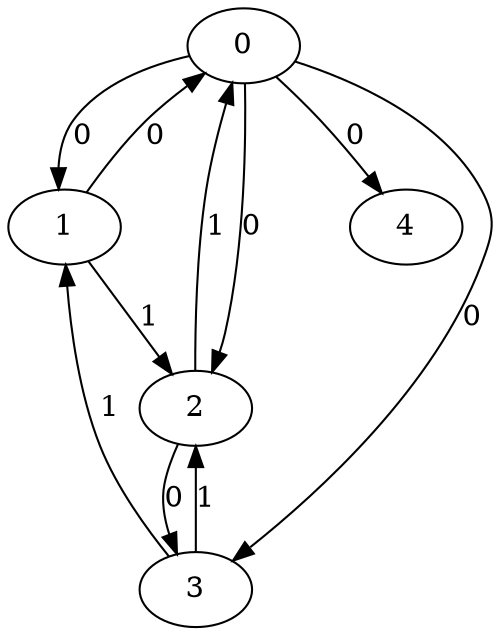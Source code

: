 // Source:3484 Canonical: -1 0 0 0 0 0 -1 1 -1 -1 1 -1 -1 0 -1 -1 1 1 -1 -1 -1 -1 -1 -1 -1
digraph HRA_from_3484_graph_000 {
  0 -> 1 [label="0"];
  0 -> 2 [label="0"];
  0 -> 3 [label="0"];
  1 -> 0 [label="0"];
  1 -> 2 [label="1"];
  2 -> 0 [label="1"];
  2 -> 3 [label="0"];
  3 -> 1 [label="1"];
  3 -> 2 [label="1"];
  0 -> 4 [label="0"];
}

// Source:3484 Canonical: -1 0 0 0 0 0 -1 1 -1 -1 1 -1 -1 0 -1 -1 1 1 -1 -1 0 -1 -1 -1 -1
digraph HRA_from_3484_graph_001 {
  0 -> 1 [label="0"];
  0 -> 2 [label="0"];
  0 -> 3 [label="0"];
  1 -> 0 [label="0"];
  1 -> 2 [label="1"];
  2 -> 0 [label="1"];
  2 -> 3 [label="0"];
  3 -> 1 [label="1"];
  3 -> 2 [label="1"];
  0 -> 4 [label="0"];
  4 -> 0 [label="0"];
}

// Source:3484 Canonical: -1 0 0 0 -1 0 -1 1 -1 0 1 -1 -1 0 -1 -1 1 1 -1 -1 -1 -1 -1 -1 -1
digraph HRA_from_3484_graph_002 {
  0 -> 1 [label="0"];
  0 -> 2 [label="0"];
  0 -> 3 [label="0"];
  1 -> 0 [label="0"];
  1 -> 2 [label="1"];
  2 -> 0 [label="1"];
  2 -> 3 [label="0"];
  3 -> 1 [label="1"];
  3 -> 2 [label="1"];
  1 -> 4 [label="0"];
}

// Source:3484 Canonical: -1 0 0 0 0 0 -1 1 -1 0 1 -1 -1 0 -1 -1 1 1 -1 -1 -1 -1 -1 -1 -1
digraph HRA_from_3484_graph_003 {
  0 -> 1 [label="0"];
  0 -> 2 [label="0"];
  0 -> 3 [label="0"];
  1 -> 0 [label="0"];
  1 -> 2 [label="1"];
  2 -> 0 [label="1"];
  2 -> 3 [label="0"];
  3 -> 1 [label="1"];
  3 -> 2 [label="1"];
  0 -> 4 [label="0"];
  1 -> 4 [label="0"];
}

// Source:3484 Canonical: -1 0 0 0 -1 0 -1 1 -1 0 1 -1 -1 0 -1 -1 1 1 -1 -1 0 -1 -1 -1 -1
digraph HRA_from_3484_graph_004 {
  0 -> 1 [label="0"];
  0 -> 2 [label="0"];
  0 -> 3 [label="0"];
  1 -> 0 [label="0"];
  1 -> 2 [label="1"];
  2 -> 0 [label="1"];
  2 -> 3 [label="0"];
  3 -> 1 [label="1"];
  3 -> 2 [label="1"];
  4 -> 0 [label="0"];
  1 -> 4 [label="0"];
}

// Source:3484 Canonical: -1 0 0 0 0 0 -1 1 -1 0 1 -1 -1 0 -1 -1 1 1 -1 -1 0 -1 -1 -1 -1
digraph HRA_from_3484_graph_005 {
  0 -> 1 [label="0"];
  0 -> 2 [label="0"];
  0 -> 3 [label="0"];
  1 -> 0 [label="0"];
  1 -> 2 [label="1"];
  2 -> 0 [label="1"];
  2 -> 3 [label="0"];
  3 -> 1 [label="1"];
  3 -> 2 [label="1"];
  0 -> 4 [label="0"];
  4 -> 0 [label="0"];
  1 -> 4 [label="0"];
}

// Source:3484 Canonical: -1 0 0 0 0 0 -1 1 -1 -1 1 -1 -1 0 -1 -1 1 1 -1 -1 -1 0 -1 -1 -1
digraph HRA_from_3484_graph_006 {
  0 -> 1 [label="0"];
  0 -> 2 [label="0"];
  0 -> 3 [label="0"];
  1 -> 0 [label="0"];
  1 -> 2 [label="1"];
  2 -> 0 [label="1"];
  2 -> 3 [label="0"];
  3 -> 1 [label="1"];
  3 -> 2 [label="1"];
  0 -> 4 [label="0"];
  4 -> 1 [label="0"];
}

// Source:3484 Canonical: -1 0 0 0 0 0 -1 1 -1 -1 1 -1 -1 0 -1 -1 1 1 -1 -1 0 0 -1 -1 -1
digraph HRA_from_3484_graph_007 {
  0 -> 1 [label="0"];
  0 -> 2 [label="0"];
  0 -> 3 [label="0"];
  1 -> 0 [label="0"];
  1 -> 2 [label="1"];
  2 -> 0 [label="1"];
  2 -> 3 [label="0"];
  3 -> 1 [label="1"];
  3 -> 2 [label="1"];
  0 -> 4 [label="0"];
  4 -> 0 [label="0"];
  4 -> 1 [label="0"];
}

// Source:3484 Canonical: -1 0 0 0 -1 0 -1 1 -1 0 1 -1 -1 0 -1 -1 1 1 -1 -1 -1 0 -1 -1 -1
digraph HRA_from_3484_graph_008 {
  0 -> 1 [label="0"];
  0 -> 2 [label="0"];
  0 -> 3 [label="0"];
  1 -> 0 [label="0"];
  1 -> 2 [label="1"];
  2 -> 0 [label="1"];
  2 -> 3 [label="0"];
  3 -> 1 [label="1"];
  3 -> 2 [label="1"];
  1 -> 4 [label="0"];
  4 -> 1 [label="0"];
}

// Source:3484 Canonical: -1 0 0 0 0 0 -1 1 -1 0 1 -1 -1 0 -1 -1 1 1 -1 -1 -1 0 -1 -1 -1
digraph HRA_from_3484_graph_009 {
  0 -> 1 [label="0"];
  0 -> 2 [label="0"];
  0 -> 3 [label="0"];
  1 -> 0 [label="0"];
  1 -> 2 [label="1"];
  2 -> 0 [label="1"];
  2 -> 3 [label="0"];
  3 -> 1 [label="1"];
  3 -> 2 [label="1"];
  0 -> 4 [label="0"];
  1 -> 4 [label="0"];
  4 -> 1 [label="0"];
}

// Source:3484 Canonical: -1 0 0 0 -1 0 -1 1 -1 0 1 -1 -1 0 -1 -1 1 1 -1 -1 0 0 -1 -1 -1
digraph HRA_from_3484_graph_010 {
  0 -> 1 [label="0"];
  0 -> 2 [label="0"];
  0 -> 3 [label="0"];
  1 -> 0 [label="0"];
  1 -> 2 [label="1"];
  2 -> 0 [label="1"];
  2 -> 3 [label="0"];
  3 -> 1 [label="1"];
  3 -> 2 [label="1"];
  4 -> 0 [label="0"];
  1 -> 4 [label="0"];
  4 -> 1 [label="0"];
}

// Source:3484 Canonical: -1 0 0 0 0 0 -1 1 -1 0 1 -1 -1 0 -1 -1 1 1 -1 -1 0 0 -1 -1 -1
digraph HRA_from_3484_graph_011 {
  0 -> 1 [label="0"];
  0 -> 2 [label="0"];
  0 -> 3 [label="0"];
  1 -> 0 [label="0"];
  1 -> 2 [label="1"];
  2 -> 0 [label="1"];
  2 -> 3 [label="0"];
  3 -> 1 [label="1"];
  3 -> 2 [label="1"];
  0 -> 4 [label="0"];
  4 -> 0 [label="0"];
  1 -> 4 [label="0"];
  4 -> 1 [label="0"];
}

// Source:3484 Canonical: -1 0 0 0 -1 0 -1 1 -1 -1 1 -1 -1 0 0 -1 1 1 -1 -1 -1 -1 -1 -1 -1
digraph HRA_from_3484_graph_012 {
  0 -> 1 [label="0"];
  0 -> 2 [label="0"];
  0 -> 3 [label="0"];
  1 -> 0 [label="0"];
  1 -> 2 [label="1"];
  2 -> 0 [label="1"];
  2 -> 3 [label="0"];
  3 -> 1 [label="1"];
  3 -> 2 [label="1"];
  2 -> 4 [label="0"];
}

// Source:3484 Canonical: -1 0 0 0 0 0 -1 1 -1 -1 1 -1 -1 0 0 -1 1 1 -1 -1 -1 -1 -1 -1 -1
digraph HRA_from_3484_graph_013 {
  0 -> 1 [label="0"];
  0 -> 2 [label="0"];
  0 -> 3 [label="0"];
  1 -> 0 [label="0"];
  1 -> 2 [label="1"];
  2 -> 0 [label="1"];
  2 -> 3 [label="0"];
  3 -> 1 [label="1"];
  3 -> 2 [label="1"];
  0 -> 4 [label="0"];
  2 -> 4 [label="0"];
}

// Source:3484 Canonical: -1 0 0 0 -1 0 -1 1 -1 -1 1 -1 -1 0 0 -1 1 1 -1 -1 0 -1 -1 -1 -1
digraph HRA_from_3484_graph_014 {
  0 -> 1 [label="0"];
  0 -> 2 [label="0"];
  0 -> 3 [label="0"];
  1 -> 0 [label="0"];
  1 -> 2 [label="1"];
  2 -> 0 [label="1"];
  2 -> 3 [label="0"];
  3 -> 1 [label="1"];
  3 -> 2 [label="1"];
  4 -> 0 [label="0"];
  2 -> 4 [label="0"];
}

// Source:3484 Canonical: -1 0 0 0 0 0 -1 1 -1 -1 1 -1 -1 0 0 -1 1 1 -1 -1 0 -1 -1 -1 -1
digraph HRA_from_3484_graph_015 {
  0 -> 1 [label="0"];
  0 -> 2 [label="0"];
  0 -> 3 [label="0"];
  1 -> 0 [label="0"];
  1 -> 2 [label="1"];
  2 -> 0 [label="1"];
  2 -> 3 [label="0"];
  3 -> 1 [label="1"];
  3 -> 2 [label="1"];
  0 -> 4 [label="0"];
  4 -> 0 [label="0"];
  2 -> 4 [label="0"];
}

// Source:3484 Canonical: -1 0 0 0 -1 0 -1 1 -1 0 1 -1 -1 0 0 -1 1 1 -1 -1 -1 -1 -1 -1 -1
digraph HRA_from_3484_graph_016 {
  0 -> 1 [label="0"];
  0 -> 2 [label="0"];
  0 -> 3 [label="0"];
  1 -> 0 [label="0"];
  1 -> 2 [label="1"];
  2 -> 0 [label="1"];
  2 -> 3 [label="0"];
  3 -> 1 [label="1"];
  3 -> 2 [label="1"];
  1 -> 4 [label="0"];
  2 -> 4 [label="0"];
}

// Source:3484 Canonical: -1 0 0 0 0 0 -1 1 -1 0 1 -1 -1 0 0 -1 1 1 -1 -1 -1 -1 -1 -1 -1
digraph HRA_from_3484_graph_017 {
  0 -> 1 [label="0"];
  0 -> 2 [label="0"];
  0 -> 3 [label="0"];
  1 -> 0 [label="0"];
  1 -> 2 [label="1"];
  2 -> 0 [label="1"];
  2 -> 3 [label="0"];
  3 -> 1 [label="1"];
  3 -> 2 [label="1"];
  0 -> 4 [label="0"];
  1 -> 4 [label="0"];
  2 -> 4 [label="0"];
}

// Source:3484 Canonical: -1 0 0 0 -1 0 -1 1 -1 0 1 -1 -1 0 0 -1 1 1 -1 -1 0 -1 -1 -1 -1
digraph HRA_from_3484_graph_018 {
  0 -> 1 [label="0"];
  0 -> 2 [label="0"];
  0 -> 3 [label="0"];
  1 -> 0 [label="0"];
  1 -> 2 [label="1"];
  2 -> 0 [label="1"];
  2 -> 3 [label="0"];
  3 -> 1 [label="1"];
  3 -> 2 [label="1"];
  4 -> 0 [label="0"];
  1 -> 4 [label="0"];
  2 -> 4 [label="0"];
}

// Source:3484 Canonical: -1 0 0 0 0 0 -1 1 -1 0 1 -1 -1 0 0 -1 1 1 -1 -1 0 -1 -1 -1 -1
digraph HRA_from_3484_graph_019 {
  0 -> 1 [label="0"];
  0 -> 2 [label="0"];
  0 -> 3 [label="0"];
  1 -> 0 [label="0"];
  1 -> 2 [label="1"];
  2 -> 0 [label="1"];
  2 -> 3 [label="0"];
  3 -> 1 [label="1"];
  3 -> 2 [label="1"];
  0 -> 4 [label="0"];
  4 -> 0 [label="0"];
  1 -> 4 [label="0"];
  2 -> 4 [label="0"];
}

// Source:3484 Canonical: -1 0 0 0 -1 0 -1 1 -1 -1 1 -1 -1 0 0 -1 1 1 -1 -1 -1 0 -1 -1 -1
digraph HRA_from_3484_graph_020 {
  0 -> 1 [label="0"];
  0 -> 2 [label="0"];
  0 -> 3 [label="0"];
  1 -> 0 [label="0"];
  1 -> 2 [label="1"];
  2 -> 0 [label="1"];
  2 -> 3 [label="0"];
  3 -> 1 [label="1"];
  3 -> 2 [label="1"];
  4 -> 1 [label="0"];
  2 -> 4 [label="0"];
}

// Source:3484 Canonical: -1 0 0 0 0 0 -1 1 -1 -1 1 -1 -1 0 0 -1 1 1 -1 -1 -1 0 -1 -1 -1
digraph HRA_from_3484_graph_021 {
  0 -> 1 [label="0"];
  0 -> 2 [label="0"];
  0 -> 3 [label="0"];
  1 -> 0 [label="0"];
  1 -> 2 [label="1"];
  2 -> 0 [label="1"];
  2 -> 3 [label="0"];
  3 -> 1 [label="1"];
  3 -> 2 [label="1"];
  0 -> 4 [label="0"];
  4 -> 1 [label="0"];
  2 -> 4 [label="0"];
}

// Source:3484 Canonical: -1 0 0 0 -1 0 -1 1 -1 -1 1 -1 -1 0 0 -1 1 1 -1 -1 0 0 -1 -1 -1
digraph HRA_from_3484_graph_022 {
  0 -> 1 [label="0"];
  0 -> 2 [label="0"];
  0 -> 3 [label="0"];
  1 -> 0 [label="0"];
  1 -> 2 [label="1"];
  2 -> 0 [label="1"];
  2 -> 3 [label="0"];
  3 -> 1 [label="1"];
  3 -> 2 [label="1"];
  4 -> 0 [label="0"];
  4 -> 1 [label="0"];
  2 -> 4 [label="0"];
}

// Source:3484 Canonical: -1 0 0 0 0 0 -1 1 -1 -1 1 -1 -1 0 0 -1 1 1 -1 -1 0 0 -1 -1 -1
digraph HRA_from_3484_graph_023 {
  0 -> 1 [label="0"];
  0 -> 2 [label="0"];
  0 -> 3 [label="0"];
  1 -> 0 [label="0"];
  1 -> 2 [label="1"];
  2 -> 0 [label="1"];
  2 -> 3 [label="0"];
  3 -> 1 [label="1"];
  3 -> 2 [label="1"];
  0 -> 4 [label="0"];
  4 -> 0 [label="0"];
  4 -> 1 [label="0"];
  2 -> 4 [label="0"];
}

// Source:3484 Canonical: -1 0 0 0 -1 0 -1 1 -1 0 1 -1 -1 0 0 -1 1 1 -1 -1 -1 0 -1 -1 -1
digraph HRA_from_3484_graph_024 {
  0 -> 1 [label="0"];
  0 -> 2 [label="0"];
  0 -> 3 [label="0"];
  1 -> 0 [label="0"];
  1 -> 2 [label="1"];
  2 -> 0 [label="1"];
  2 -> 3 [label="0"];
  3 -> 1 [label="1"];
  3 -> 2 [label="1"];
  1 -> 4 [label="0"];
  4 -> 1 [label="0"];
  2 -> 4 [label="0"];
}

// Source:3484 Canonical: -1 0 0 0 0 0 -1 1 -1 0 1 -1 -1 0 0 -1 1 1 -1 -1 -1 0 -1 -1 -1
digraph HRA_from_3484_graph_025 {
  0 -> 1 [label="0"];
  0 -> 2 [label="0"];
  0 -> 3 [label="0"];
  1 -> 0 [label="0"];
  1 -> 2 [label="1"];
  2 -> 0 [label="1"];
  2 -> 3 [label="0"];
  3 -> 1 [label="1"];
  3 -> 2 [label="1"];
  0 -> 4 [label="0"];
  1 -> 4 [label="0"];
  4 -> 1 [label="0"];
  2 -> 4 [label="0"];
}

// Source:3484 Canonical: -1 0 0 0 -1 0 -1 1 -1 0 1 -1 -1 0 0 -1 1 1 -1 -1 0 0 -1 -1 -1
digraph HRA_from_3484_graph_026 {
  0 -> 1 [label="0"];
  0 -> 2 [label="0"];
  0 -> 3 [label="0"];
  1 -> 0 [label="0"];
  1 -> 2 [label="1"];
  2 -> 0 [label="1"];
  2 -> 3 [label="0"];
  3 -> 1 [label="1"];
  3 -> 2 [label="1"];
  4 -> 0 [label="0"];
  1 -> 4 [label="0"];
  4 -> 1 [label="0"];
  2 -> 4 [label="0"];
}

// Source:3484 Canonical: -1 0 0 0 0 0 -1 1 -1 0 1 -1 -1 0 0 -1 1 1 -1 -1 0 0 -1 -1 -1
digraph HRA_from_3484_graph_027 {
  0 -> 1 [label="0"];
  0 -> 2 [label="0"];
  0 -> 3 [label="0"];
  1 -> 0 [label="0"];
  1 -> 2 [label="1"];
  2 -> 0 [label="1"];
  2 -> 3 [label="0"];
  3 -> 1 [label="1"];
  3 -> 2 [label="1"];
  0 -> 4 [label="0"];
  4 -> 0 [label="0"];
  1 -> 4 [label="0"];
  4 -> 1 [label="0"];
  2 -> 4 [label="0"];
}

// Source:3484 Canonical: -1 0 0 0 0 0 -1 1 -1 -1 1 -1 -1 0 -1 -1 1 1 -1 -1 -1 -1 0 -1 -1
digraph HRA_from_3484_graph_028 {
  0 -> 1 [label="0"];
  0 -> 2 [label="0"];
  0 -> 3 [label="0"];
  1 -> 0 [label="0"];
  1 -> 2 [label="1"];
  2 -> 0 [label="1"];
  2 -> 3 [label="0"];
  3 -> 1 [label="1"];
  3 -> 2 [label="1"];
  0 -> 4 [label="0"];
  4 -> 2 [label="0"];
}

// Source:3484 Canonical: -1 0 0 0 0 0 -1 1 -1 -1 1 -1 -1 0 -1 -1 1 1 -1 -1 0 -1 0 -1 -1
digraph HRA_from_3484_graph_029 {
  0 -> 1 [label="0"];
  0 -> 2 [label="0"];
  0 -> 3 [label="0"];
  1 -> 0 [label="0"];
  1 -> 2 [label="1"];
  2 -> 0 [label="1"];
  2 -> 3 [label="0"];
  3 -> 1 [label="1"];
  3 -> 2 [label="1"];
  0 -> 4 [label="0"];
  4 -> 0 [label="0"];
  4 -> 2 [label="0"];
}

// Source:3484 Canonical: -1 0 0 0 -1 0 -1 1 -1 0 1 -1 -1 0 -1 -1 1 1 -1 -1 -1 -1 0 -1 -1
digraph HRA_from_3484_graph_030 {
  0 -> 1 [label="0"];
  0 -> 2 [label="0"];
  0 -> 3 [label="0"];
  1 -> 0 [label="0"];
  1 -> 2 [label="1"];
  2 -> 0 [label="1"];
  2 -> 3 [label="0"];
  3 -> 1 [label="1"];
  3 -> 2 [label="1"];
  1 -> 4 [label="0"];
  4 -> 2 [label="0"];
}

// Source:3484 Canonical: -1 0 0 0 0 0 -1 1 -1 0 1 -1 -1 0 -1 -1 1 1 -1 -1 -1 -1 0 -1 -1
digraph HRA_from_3484_graph_031 {
  0 -> 1 [label="0"];
  0 -> 2 [label="0"];
  0 -> 3 [label="0"];
  1 -> 0 [label="0"];
  1 -> 2 [label="1"];
  2 -> 0 [label="1"];
  2 -> 3 [label="0"];
  3 -> 1 [label="1"];
  3 -> 2 [label="1"];
  0 -> 4 [label="0"];
  1 -> 4 [label="0"];
  4 -> 2 [label="0"];
}

// Source:3484 Canonical: -1 0 0 0 -1 0 -1 1 -1 0 1 -1 -1 0 -1 -1 1 1 -1 -1 0 -1 0 -1 -1
digraph HRA_from_3484_graph_032 {
  0 -> 1 [label="0"];
  0 -> 2 [label="0"];
  0 -> 3 [label="0"];
  1 -> 0 [label="0"];
  1 -> 2 [label="1"];
  2 -> 0 [label="1"];
  2 -> 3 [label="0"];
  3 -> 1 [label="1"];
  3 -> 2 [label="1"];
  4 -> 0 [label="0"];
  1 -> 4 [label="0"];
  4 -> 2 [label="0"];
}

// Source:3484 Canonical: -1 0 0 0 0 0 -1 1 -1 0 1 -1 -1 0 -1 -1 1 1 -1 -1 0 -1 0 -1 -1
digraph HRA_from_3484_graph_033 {
  0 -> 1 [label="0"];
  0 -> 2 [label="0"];
  0 -> 3 [label="0"];
  1 -> 0 [label="0"];
  1 -> 2 [label="1"];
  2 -> 0 [label="1"];
  2 -> 3 [label="0"];
  3 -> 1 [label="1"];
  3 -> 2 [label="1"];
  0 -> 4 [label="0"];
  4 -> 0 [label="0"];
  1 -> 4 [label="0"];
  4 -> 2 [label="0"];
}

// Source:3484 Canonical: -1 0 0 0 0 0 -1 1 -1 -1 1 -1 -1 0 -1 -1 1 1 -1 -1 -1 0 0 -1 -1
digraph HRA_from_3484_graph_034 {
  0 -> 1 [label="0"];
  0 -> 2 [label="0"];
  0 -> 3 [label="0"];
  1 -> 0 [label="0"];
  1 -> 2 [label="1"];
  2 -> 0 [label="1"];
  2 -> 3 [label="0"];
  3 -> 1 [label="1"];
  3 -> 2 [label="1"];
  0 -> 4 [label="0"];
  4 -> 1 [label="0"];
  4 -> 2 [label="0"];
}

// Source:3484 Canonical: -1 0 0 0 0 0 -1 1 -1 -1 1 -1 -1 0 -1 -1 1 1 -1 -1 0 0 0 -1 -1
digraph HRA_from_3484_graph_035 {
  0 -> 1 [label="0"];
  0 -> 2 [label="0"];
  0 -> 3 [label="0"];
  1 -> 0 [label="0"];
  1 -> 2 [label="1"];
  2 -> 0 [label="1"];
  2 -> 3 [label="0"];
  3 -> 1 [label="1"];
  3 -> 2 [label="1"];
  0 -> 4 [label="0"];
  4 -> 0 [label="0"];
  4 -> 1 [label="0"];
  4 -> 2 [label="0"];
}

// Source:3484 Canonical: -1 0 0 0 -1 0 -1 1 -1 0 1 -1 -1 0 -1 -1 1 1 -1 -1 -1 0 0 -1 -1
digraph HRA_from_3484_graph_036 {
  0 -> 1 [label="0"];
  0 -> 2 [label="0"];
  0 -> 3 [label="0"];
  1 -> 0 [label="0"];
  1 -> 2 [label="1"];
  2 -> 0 [label="1"];
  2 -> 3 [label="0"];
  3 -> 1 [label="1"];
  3 -> 2 [label="1"];
  1 -> 4 [label="0"];
  4 -> 1 [label="0"];
  4 -> 2 [label="0"];
}

// Source:3484 Canonical: -1 0 0 0 0 0 -1 1 -1 0 1 -1 -1 0 -1 -1 1 1 -1 -1 -1 0 0 -1 -1
digraph HRA_from_3484_graph_037 {
  0 -> 1 [label="0"];
  0 -> 2 [label="0"];
  0 -> 3 [label="0"];
  1 -> 0 [label="0"];
  1 -> 2 [label="1"];
  2 -> 0 [label="1"];
  2 -> 3 [label="0"];
  3 -> 1 [label="1"];
  3 -> 2 [label="1"];
  0 -> 4 [label="0"];
  1 -> 4 [label="0"];
  4 -> 1 [label="0"];
  4 -> 2 [label="0"];
}

// Source:3484 Canonical: -1 0 0 0 -1 0 -1 1 -1 0 1 -1 -1 0 -1 -1 1 1 -1 -1 0 0 0 -1 -1
digraph HRA_from_3484_graph_038 {
  0 -> 1 [label="0"];
  0 -> 2 [label="0"];
  0 -> 3 [label="0"];
  1 -> 0 [label="0"];
  1 -> 2 [label="1"];
  2 -> 0 [label="1"];
  2 -> 3 [label="0"];
  3 -> 1 [label="1"];
  3 -> 2 [label="1"];
  4 -> 0 [label="0"];
  1 -> 4 [label="0"];
  4 -> 1 [label="0"];
  4 -> 2 [label="0"];
}

// Source:3484 Canonical: -1 0 0 0 0 0 -1 1 -1 0 1 -1 -1 0 -1 -1 1 1 -1 -1 0 0 0 -1 -1
digraph HRA_from_3484_graph_039 {
  0 -> 1 [label="0"];
  0 -> 2 [label="0"];
  0 -> 3 [label="0"];
  1 -> 0 [label="0"];
  1 -> 2 [label="1"];
  2 -> 0 [label="1"];
  2 -> 3 [label="0"];
  3 -> 1 [label="1"];
  3 -> 2 [label="1"];
  0 -> 4 [label="0"];
  4 -> 0 [label="0"];
  1 -> 4 [label="0"];
  4 -> 1 [label="0"];
  4 -> 2 [label="0"];
}

// Source:3484 Canonical: -1 0 0 0 -1 0 -1 1 -1 -1 1 -1 -1 0 0 -1 1 1 -1 -1 -1 -1 0 -1 -1
digraph HRA_from_3484_graph_040 {
  0 -> 1 [label="0"];
  0 -> 2 [label="0"];
  0 -> 3 [label="0"];
  1 -> 0 [label="0"];
  1 -> 2 [label="1"];
  2 -> 0 [label="1"];
  2 -> 3 [label="0"];
  3 -> 1 [label="1"];
  3 -> 2 [label="1"];
  2 -> 4 [label="0"];
  4 -> 2 [label="0"];
}

// Source:3484 Canonical: -1 0 0 0 0 0 -1 1 -1 -1 1 -1 -1 0 0 -1 1 1 -1 -1 -1 -1 0 -1 -1
digraph HRA_from_3484_graph_041 {
  0 -> 1 [label="0"];
  0 -> 2 [label="0"];
  0 -> 3 [label="0"];
  1 -> 0 [label="0"];
  1 -> 2 [label="1"];
  2 -> 0 [label="1"];
  2 -> 3 [label="0"];
  3 -> 1 [label="1"];
  3 -> 2 [label="1"];
  0 -> 4 [label="0"];
  2 -> 4 [label="0"];
  4 -> 2 [label="0"];
}

// Source:3484 Canonical: -1 0 0 0 -1 0 -1 1 -1 -1 1 -1 -1 0 0 -1 1 1 -1 -1 0 -1 0 -1 -1
digraph HRA_from_3484_graph_042 {
  0 -> 1 [label="0"];
  0 -> 2 [label="0"];
  0 -> 3 [label="0"];
  1 -> 0 [label="0"];
  1 -> 2 [label="1"];
  2 -> 0 [label="1"];
  2 -> 3 [label="0"];
  3 -> 1 [label="1"];
  3 -> 2 [label="1"];
  4 -> 0 [label="0"];
  2 -> 4 [label="0"];
  4 -> 2 [label="0"];
}

// Source:3484 Canonical: -1 0 0 0 0 0 -1 1 -1 -1 1 -1 -1 0 0 -1 1 1 -1 -1 0 -1 0 -1 -1
digraph HRA_from_3484_graph_043 {
  0 -> 1 [label="0"];
  0 -> 2 [label="0"];
  0 -> 3 [label="0"];
  1 -> 0 [label="0"];
  1 -> 2 [label="1"];
  2 -> 0 [label="1"];
  2 -> 3 [label="0"];
  3 -> 1 [label="1"];
  3 -> 2 [label="1"];
  0 -> 4 [label="0"];
  4 -> 0 [label="0"];
  2 -> 4 [label="0"];
  4 -> 2 [label="0"];
}

// Source:3484 Canonical: -1 0 0 0 -1 0 -1 1 -1 0 1 -1 -1 0 0 -1 1 1 -1 -1 -1 -1 0 -1 -1
digraph HRA_from_3484_graph_044 {
  0 -> 1 [label="0"];
  0 -> 2 [label="0"];
  0 -> 3 [label="0"];
  1 -> 0 [label="0"];
  1 -> 2 [label="1"];
  2 -> 0 [label="1"];
  2 -> 3 [label="0"];
  3 -> 1 [label="1"];
  3 -> 2 [label="1"];
  1 -> 4 [label="0"];
  2 -> 4 [label="0"];
  4 -> 2 [label="0"];
}

// Source:3484 Canonical: -1 0 0 0 0 0 -1 1 -1 0 1 -1 -1 0 0 -1 1 1 -1 -1 -1 -1 0 -1 -1
digraph HRA_from_3484_graph_045 {
  0 -> 1 [label="0"];
  0 -> 2 [label="0"];
  0 -> 3 [label="0"];
  1 -> 0 [label="0"];
  1 -> 2 [label="1"];
  2 -> 0 [label="1"];
  2 -> 3 [label="0"];
  3 -> 1 [label="1"];
  3 -> 2 [label="1"];
  0 -> 4 [label="0"];
  1 -> 4 [label="0"];
  2 -> 4 [label="0"];
  4 -> 2 [label="0"];
}

// Source:3484 Canonical: -1 0 0 0 -1 0 -1 1 -1 0 1 -1 -1 0 0 -1 1 1 -1 -1 0 -1 0 -1 -1
digraph HRA_from_3484_graph_046 {
  0 -> 1 [label="0"];
  0 -> 2 [label="0"];
  0 -> 3 [label="0"];
  1 -> 0 [label="0"];
  1 -> 2 [label="1"];
  2 -> 0 [label="1"];
  2 -> 3 [label="0"];
  3 -> 1 [label="1"];
  3 -> 2 [label="1"];
  4 -> 0 [label="0"];
  1 -> 4 [label="0"];
  2 -> 4 [label="0"];
  4 -> 2 [label="0"];
}

// Source:3484 Canonical: -1 0 0 0 0 0 -1 1 -1 0 1 -1 -1 0 0 -1 1 1 -1 -1 0 -1 0 -1 -1
digraph HRA_from_3484_graph_047 {
  0 -> 1 [label="0"];
  0 -> 2 [label="0"];
  0 -> 3 [label="0"];
  1 -> 0 [label="0"];
  1 -> 2 [label="1"];
  2 -> 0 [label="1"];
  2 -> 3 [label="0"];
  3 -> 1 [label="1"];
  3 -> 2 [label="1"];
  0 -> 4 [label="0"];
  4 -> 0 [label="0"];
  1 -> 4 [label="0"];
  2 -> 4 [label="0"];
  4 -> 2 [label="0"];
}

// Source:3484 Canonical: -1 0 0 0 -1 0 -1 1 -1 -1 1 -1 -1 0 0 -1 1 1 -1 -1 -1 0 0 -1 -1
digraph HRA_from_3484_graph_048 {
  0 -> 1 [label="0"];
  0 -> 2 [label="0"];
  0 -> 3 [label="0"];
  1 -> 0 [label="0"];
  1 -> 2 [label="1"];
  2 -> 0 [label="1"];
  2 -> 3 [label="0"];
  3 -> 1 [label="1"];
  3 -> 2 [label="1"];
  4 -> 1 [label="0"];
  2 -> 4 [label="0"];
  4 -> 2 [label="0"];
}

// Source:3484 Canonical: -1 0 0 0 0 0 -1 1 -1 -1 1 -1 -1 0 0 -1 1 1 -1 -1 -1 0 0 -1 -1
digraph HRA_from_3484_graph_049 {
  0 -> 1 [label="0"];
  0 -> 2 [label="0"];
  0 -> 3 [label="0"];
  1 -> 0 [label="0"];
  1 -> 2 [label="1"];
  2 -> 0 [label="1"];
  2 -> 3 [label="0"];
  3 -> 1 [label="1"];
  3 -> 2 [label="1"];
  0 -> 4 [label="0"];
  4 -> 1 [label="0"];
  2 -> 4 [label="0"];
  4 -> 2 [label="0"];
}

// Source:3484 Canonical: -1 0 0 0 -1 0 -1 1 -1 -1 1 -1 -1 0 0 -1 1 1 -1 -1 0 0 0 -1 -1
digraph HRA_from_3484_graph_050 {
  0 -> 1 [label="0"];
  0 -> 2 [label="0"];
  0 -> 3 [label="0"];
  1 -> 0 [label="0"];
  1 -> 2 [label="1"];
  2 -> 0 [label="1"];
  2 -> 3 [label="0"];
  3 -> 1 [label="1"];
  3 -> 2 [label="1"];
  4 -> 0 [label="0"];
  4 -> 1 [label="0"];
  2 -> 4 [label="0"];
  4 -> 2 [label="0"];
}

// Source:3484 Canonical: -1 0 0 0 0 0 -1 1 -1 -1 1 -1 -1 0 0 -1 1 1 -1 -1 0 0 0 -1 -1
digraph HRA_from_3484_graph_051 {
  0 -> 1 [label="0"];
  0 -> 2 [label="0"];
  0 -> 3 [label="0"];
  1 -> 0 [label="0"];
  1 -> 2 [label="1"];
  2 -> 0 [label="1"];
  2 -> 3 [label="0"];
  3 -> 1 [label="1"];
  3 -> 2 [label="1"];
  0 -> 4 [label="0"];
  4 -> 0 [label="0"];
  4 -> 1 [label="0"];
  2 -> 4 [label="0"];
  4 -> 2 [label="0"];
}

// Source:3484 Canonical: -1 0 0 0 -1 0 -1 1 -1 0 1 -1 -1 0 0 -1 1 1 -1 -1 -1 0 0 -1 -1
digraph HRA_from_3484_graph_052 {
  0 -> 1 [label="0"];
  0 -> 2 [label="0"];
  0 -> 3 [label="0"];
  1 -> 0 [label="0"];
  1 -> 2 [label="1"];
  2 -> 0 [label="1"];
  2 -> 3 [label="0"];
  3 -> 1 [label="1"];
  3 -> 2 [label="1"];
  1 -> 4 [label="0"];
  4 -> 1 [label="0"];
  2 -> 4 [label="0"];
  4 -> 2 [label="0"];
}

// Source:3484 Canonical: -1 0 0 0 0 0 -1 1 -1 0 1 -1 -1 0 0 -1 1 1 -1 -1 -1 0 0 -1 -1
digraph HRA_from_3484_graph_053 {
  0 -> 1 [label="0"];
  0 -> 2 [label="0"];
  0 -> 3 [label="0"];
  1 -> 0 [label="0"];
  1 -> 2 [label="1"];
  2 -> 0 [label="1"];
  2 -> 3 [label="0"];
  3 -> 1 [label="1"];
  3 -> 2 [label="1"];
  0 -> 4 [label="0"];
  1 -> 4 [label="0"];
  4 -> 1 [label="0"];
  2 -> 4 [label="0"];
  4 -> 2 [label="0"];
}

// Source:3484 Canonical: -1 0 0 0 -1 0 -1 1 -1 0 1 -1 -1 0 0 -1 1 1 -1 -1 0 0 0 -1 -1
digraph HRA_from_3484_graph_054 {
  0 -> 1 [label="0"];
  0 -> 2 [label="0"];
  0 -> 3 [label="0"];
  1 -> 0 [label="0"];
  1 -> 2 [label="1"];
  2 -> 0 [label="1"];
  2 -> 3 [label="0"];
  3 -> 1 [label="1"];
  3 -> 2 [label="1"];
  4 -> 0 [label="0"];
  1 -> 4 [label="0"];
  4 -> 1 [label="0"];
  2 -> 4 [label="0"];
  4 -> 2 [label="0"];
}

// Source:3484 Canonical: -1 0 0 0 0 0 -1 1 -1 0 1 -1 -1 0 0 -1 1 1 -1 -1 0 0 0 -1 -1
digraph HRA_from_3484_graph_055 {
  0 -> 1 [label="0"];
  0 -> 2 [label="0"];
  0 -> 3 [label="0"];
  1 -> 0 [label="0"];
  1 -> 2 [label="1"];
  2 -> 0 [label="1"];
  2 -> 3 [label="0"];
  3 -> 1 [label="1"];
  3 -> 2 [label="1"];
  0 -> 4 [label="0"];
  4 -> 0 [label="0"];
  1 -> 4 [label="0"];
  4 -> 1 [label="0"];
  2 -> 4 [label="0"];
  4 -> 2 [label="0"];
}

// Source:3484 Canonical: -1 0 0 0 -1 0 -1 1 -1 -1 1 -1 -1 0 -1 -1 1 1 -1 0 -1 -1 -1 -1 -1
digraph HRA_from_3484_graph_056 {
  0 -> 1 [label="0"];
  0 -> 2 [label="0"];
  0 -> 3 [label="0"];
  1 -> 0 [label="0"];
  1 -> 2 [label="1"];
  2 -> 0 [label="1"];
  2 -> 3 [label="0"];
  3 -> 1 [label="1"];
  3 -> 2 [label="1"];
  3 -> 4 [label="0"];
}

// Source:3484 Canonical: -1 0 0 0 0 0 -1 1 -1 -1 1 -1 -1 0 -1 -1 1 1 -1 0 -1 -1 -1 -1 -1
digraph HRA_from_3484_graph_057 {
  0 -> 1 [label="0"];
  0 -> 2 [label="0"];
  0 -> 3 [label="0"];
  1 -> 0 [label="0"];
  1 -> 2 [label="1"];
  2 -> 0 [label="1"];
  2 -> 3 [label="0"];
  3 -> 1 [label="1"];
  3 -> 2 [label="1"];
  0 -> 4 [label="0"];
  3 -> 4 [label="0"];
}

// Source:3484 Canonical: -1 0 0 0 -1 0 -1 1 -1 -1 1 -1 -1 0 -1 -1 1 1 -1 0 0 -1 -1 -1 -1
digraph HRA_from_3484_graph_058 {
  0 -> 1 [label="0"];
  0 -> 2 [label="0"];
  0 -> 3 [label="0"];
  1 -> 0 [label="0"];
  1 -> 2 [label="1"];
  2 -> 0 [label="1"];
  2 -> 3 [label="0"];
  3 -> 1 [label="1"];
  3 -> 2 [label="1"];
  4 -> 0 [label="0"];
  3 -> 4 [label="0"];
}

// Source:3484 Canonical: -1 0 0 0 0 0 -1 1 -1 -1 1 -1 -1 0 -1 -1 1 1 -1 0 0 -1 -1 -1 -1
digraph HRA_from_3484_graph_059 {
  0 -> 1 [label="0"];
  0 -> 2 [label="0"];
  0 -> 3 [label="0"];
  1 -> 0 [label="0"];
  1 -> 2 [label="1"];
  2 -> 0 [label="1"];
  2 -> 3 [label="0"];
  3 -> 1 [label="1"];
  3 -> 2 [label="1"];
  0 -> 4 [label="0"];
  4 -> 0 [label="0"];
  3 -> 4 [label="0"];
}

// Source:3484 Canonical: -1 0 0 0 -1 0 -1 1 -1 0 1 -1 -1 0 -1 -1 1 1 -1 0 -1 -1 -1 -1 -1
digraph HRA_from_3484_graph_060 {
  0 -> 1 [label="0"];
  0 -> 2 [label="0"];
  0 -> 3 [label="0"];
  1 -> 0 [label="0"];
  1 -> 2 [label="1"];
  2 -> 0 [label="1"];
  2 -> 3 [label="0"];
  3 -> 1 [label="1"];
  3 -> 2 [label="1"];
  1 -> 4 [label="0"];
  3 -> 4 [label="0"];
}

// Source:3484 Canonical: -1 0 0 0 0 0 -1 1 -1 0 1 -1 -1 0 -1 -1 1 1 -1 0 -1 -1 -1 -1 -1
digraph HRA_from_3484_graph_061 {
  0 -> 1 [label="0"];
  0 -> 2 [label="0"];
  0 -> 3 [label="0"];
  1 -> 0 [label="0"];
  1 -> 2 [label="1"];
  2 -> 0 [label="1"];
  2 -> 3 [label="0"];
  3 -> 1 [label="1"];
  3 -> 2 [label="1"];
  0 -> 4 [label="0"];
  1 -> 4 [label="0"];
  3 -> 4 [label="0"];
}

// Source:3484 Canonical: -1 0 0 0 -1 0 -1 1 -1 0 1 -1 -1 0 -1 -1 1 1 -1 0 0 -1 -1 -1 -1
digraph HRA_from_3484_graph_062 {
  0 -> 1 [label="0"];
  0 -> 2 [label="0"];
  0 -> 3 [label="0"];
  1 -> 0 [label="0"];
  1 -> 2 [label="1"];
  2 -> 0 [label="1"];
  2 -> 3 [label="0"];
  3 -> 1 [label="1"];
  3 -> 2 [label="1"];
  4 -> 0 [label="0"];
  1 -> 4 [label="0"];
  3 -> 4 [label="0"];
}

// Source:3484 Canonical: -1 0 0 0 0 0 -1 1 -1 0 1 -1 -1 0 -1 -1 1 1 -1 0 0 -1 -1 -1 -1
digraph HRA_from_3484_graph_063 {
  0 -> 1 [label="0"];
  0 -> 2 [label="0"];
  0 -> 3 [label="0"];
  1 -> 0 [label="0"];
  1 -> 2 [label="1"];
  2 -> 0 [label="1"];
  2 -> 3 [label="0"];
  3 -> 1 [label="1"];
  3 -> 2 [label="1"];
  0 -> 4 [label="0"];
  4 -> 0 [label="0"];
  1 -> 4 [label="0"];
  3 -> 4 [label="0"];
}

// Source:3484 Canonical: -1 0 0 0 -1 0 -1 1 -1 -1 1 -1 -1 0 -1 -1 1 1 -1 0 -1 0 -1 -1 -1
digraph HRA_from_3484_graph_064 {
  0 -> 1 [label="0"];
  0 -> 2 [label="0"];
  0 -> 3 [label="0"];
  1 -> 0 [label="0"];
  1 -> 2 [label="1"];
  2 -> 0 [label="1"];
  2 -> 3 [label="0"];
  3 -> 1 [label="1"];
  3 -> 2 [label="1"];
  4 -> 1 [label="0"];
  3 -> 4 [label="0"];
}

// Source:3484 Canonical: -1 0 0 0 0 0 -1 1 -1 -1 1 -1 -1 0 -1 -1 1 1 -1 0 -1 0 -1 -1 -1
digraph HRA_from_3484_graph_065 {
  0 -> 1 [label="0"];
  0 -> 2 [label="0"];
  0 -> 3 [label="0"];
  1 -> 0 [label="0"];
  1 -> 2 [label="1"];
  2 -> 0 [label="1"];
  2 -> 3 [label="0"];
  3 -> 1 [label="1"];
  3 -> 2 [label="1"];
  0 -> 4 [label="0"];
  4 -> 1 [label="0"];
  3 -> 4 [label="0"];
}

// Source:3484 Canonical: -1 0 0 0 -1 0 -1 1 -1 -1 1 -1 -1 0 -1 -1 1 1 -1 0 0 0 -1 -1 -1
digraph HRA_from_3484_graph_066 {
  0 -> 1 [label="0"];
  0 -> 2 [label="0"];
  0 -> 3 [label="0"];
  1 -> 0 [label="0"];
  1 -> 2 [label="1"];
  2 -> 0 [label="1"];
  2 -> 3 [label="0"];
  3 -> 1 [label="1"];
  3 -> 2 [label="1"];
  4 -> 0 [label="0"];
  4 -> 1 [label="0"];
  3 -> 4 [label="0"];
}

// Source:3484 Canonical: -1 0 0 0 0 0 -1 1 -1 -1 1 -1 -1 0 -1 -1 1 1 -1 0 0 0 -1 -1 -1
digraph HRA_from_3484_graph_067 {
  0 -> 1 [label="0"];
  0 -> 2 [label="0"];
  0 -> 3 [label="0"];
  1 -> 0 [label="0"];
  1 -> 2 [label="1"];
  2 -> 0 [label="1"];
  2 -> 3 [label="0"];
  3 -> 1 [label="1"];
  3 -> 2 [label="1"];
  0 -> 4 [label="0"];
  4 -> 0 [label="0"];
  4 -> 1 [label="0"];
  3 -> 4 [label="0"];
}

// Source:3484 Canonical: -1 0 0 0 -1 0 -1 1 -1 0 1 -1 -1 0 -1 -1 1 1 -1 0 -1 0 -1 -1 -1
digraph HRA_from_3484_graph_068 {
  0 -> 1 [label="0"];
  0 -> 2 [label="0"];
  0 -> 3 [label="0"];
  1 -> 0 [label="0"];
  1 -> 2 [label="1"];
  2 -> 0 [label="1"];
  2 -> 3 [label="0"];
  3 -> 1 [label="1"];
  3 -> 2 [label="1"];
  1 -> 4 [label="0"];
  4 -> 1 [label="0"];
  3 -> 4 [label="0"];
}

// Source:3484 Canonical: -1 0 0 0 0 0 -1 1 -1 0 1 -1 -1 0 -1 -1 1 1 -1 0 -1 0 -1 -1 -1
digraph HRA_from_3484_graph_069 {
  0 -> 1 [label="0"];
  0 -> 2 [label="0"];
  0 -> 3 [label="0"];
  1 -> 0 [label="0"];
  1 -> 2 [label="1"];
  2 -> 0 [label="1"];
  2 -> 3 [label="0"];
  3 -> 1 [label="1"];
  3 -> 2 [label="1"];
  0 -> 4 [label="0"];
  1 -> 4 [label="0"];
  4 -> 1 [label="0"];
  3 -> 4 [label="0"];
}

// Source:3484 Canonical: -1 0 0 0 -1 0 -1 1 -1 0 1 -1 -1 0 -1 -1 1 1 -1 0 0 0 -1 -1 -1
digraph HRA_from_3484_graph_070 {
  0 -> 1 [label="0"];
  0 -> 2 [label="0"];
  0 -> 3 [label="0"];
  1 -> 0 [label="0"];
  1 -> 2 [label="1"];
  2 -> 0 [label="1"];
  2 -> 3 [label="0"];
  3 -> 1 [label="1"];
  3 -> 2 [label="1"];
  4 -> 0 [label="0"];
  1 -> 4 [label="0"];
  4 -> 1 [label="0"];
  3 -> 4 [label="0"];
}

// Source:3484 Canonical: -1 0 0 0 0 0 -1 1 -1 0 1 -1 -1 0 -1 -1 1 1 -1 0 0 0 -1 -1 -1
digraph HRA_from_3484_graph_071 {
  0 -> 1 [label="0"];
  0 -> 2 [label="0"];
  0 -> 3 [label="0"];
  1 -> 0 [label="0"];
  1 -> 2 [label="1"];
  2 -> 0 [label="1"];
  2 -> 3 [label="0"];
  3 -> 1 [label="1"];
  3 -> 2 [label="1"];
  0 -> 4 [label="0"];
  4 -> 0 [label="0"];
  1 -> 4 [label="0"];
  4 -> 1 [label="0"];
  3 -> 4 [label="0"];
}

// Source:3484 Canonical: -1 0 0 0 -1 0 -1 1 -1 -1 1 -1 -1 0 0 -1 1 1 -1 0 -1 -1 -1 -1 -1
digraph HRA_from_3484_graph_072 {
  0 -> 1 [label="0"];
  0 -> 2 [label="0"];
  0 -> 3 [label="0"];
  1 -> 0 [label="0"];
  1 -> 2 [label="1"];
  2 -> 0 [label="1"];
  2 -> 3 [label="0"];
  3 -> 1 [label="1"];
  3 -> 2 [label="1"];
  2 -> 4 [label="0"];
  3 -> 4 [label="0"];
}

// Source:3484 Canonical: -1 0 0 0 0 0 -1 1 -1 -1 1 -1 -1 0 0 -1 1 1 -1 0 -1 -1 -1 -1 -1
digraph HRA_from_3484_graph_073 {
  0 -> 1 [label="0"];
  0 -> 2 [label="0"];
  0 -> 3 [label="0"];
  1 -> 0 [label="0"];
  1 -> 2 [label="1"];
  2 -> 0 [label="1"];
  2 -> 3 [label="0"];
  3 -> 1 [label="1"];
  3 -> 2 [label="1"];
  0 -> 4 [label="0"];
  2 -> 4 [label="0"];
  3 -> 4 [label="0"];
}

// Source:3484 Canonical: -1 0 0 0 -1 0 -1 1 -1 -1 1 -1 -1 0 0 -1 1 1 -1 0 0 -1 -1 -1 -1
digraph HRA_from_3484_graph_074 {
  0 -> 1 [label="0"];
  0 -> 2 [label="0"];
  0 -> 3 [label="0"];
  1 -> 0 [label="0"];
  1 -> 2 [label="1"];
  2 -> 0 [label="1"];
  2 -> 3 [label="0"];
  3 -> 1 [label="1"];
  3 -> 2 [label="1"];
  4 -> 0 [label="0"];
  2 -> 4 [label="0"];
  3 -> 4 [label="0"];
}

// Source:3484 Canonical: -1 0 0 0 0 0 -1 1 -1 -1 1 -1 -1 0 0 -1 1 1 -1 0 0 -1 -1 -1 -1
digraph HRA_from_3484_graph_075 {
  0 -> 1 [label="0"];
  0 -> 2 [label="0"];
  0 -> 3 [label="0"];
  1 -> 0 [label="0"];
  1 -> 2 [label="1"];
  2 -> 0 [label="1"];
  2 -> 3 [label="0"];
  3 -> 1 [label="1"];
  3 -> 2 [label="1"];
  0 -> 4 [label="0"];
  4 -> 0 [label="0"];
  2 -> 4 [label="0"];
  3 -> 4 [label="0"];
}

// Source:3484 Canonical: -1 0 0 0 -1 0 -1 1 -1 0 1 -1 -1 0 0 -1 1 1 -1 0 -1 -1 -1 -1 -1
digraph HRA_from_3484_graph_076 {
  0 -> 1 [label="0"];
  0 -> 2 [label="0"];
  0 -> 3 [label="0"];
  1 -> 0 [label="0"];
  1 -> 2 [label="1"];
  2 -> 0 [label="1"];
  2 -> 3 [label="0"];
  3 -> 1 [label="1"];
  3 -> 2 [label="1"];
  1 -> 4 [label="0"];
  2 -> 4 [label="0"];
  3 -> 4 [label="0"];
}

// Source:3484 Canonical: -1 0 0 0 0 0 -1 1 -1 0 1 -1 -1 0 0 -1 1 1 -1 0 -1 -1 -1 -1 -1
digraph HRA_from_3484_graph_077 {
  0 -> 1 [label="0"];
  0 -> 2 [label="0"];
  0 -> 3 [label="0"];
  1 -> 0 [label="0"];
  1 -> 2 [label="1"];
  2 -> 0 [label="1"];
  2 -> 3 [label="0"];
  3 -> 1 [label="1"];
  3 -> 2 [label="1"];
  0 -> 4 [label="0"];
  1 -> 4 [label="0"];
  2 -> 4 [label="0"];
  3 -> 4 [label="0"];
}

// Source:3484 Canonical: -1 0 0 0 -1 0 -1 1 -1 0 1 -1 -1 0 0 -1 1 1 -1 0 0 -1 -1 -1 -1
digraph HRA_from_3484_graph_078 {
  0 -> 1 [label="0"];
  0 -> 2 [label="0"];
  0 -> 3 [label="0"];
  1 -> 0 [label="0"];
  1 -> 2 [label="1"];
  2 -> 0 [label="1"];
  2 -> 3 [label="0"];
  3 -> 1 [label="1"];
  3 -> 2 [label="1"];
  4 -> 0 [label="0"];
  1 -> 4 [label="0"];
  2 -> 4 [label="0"];
  3 -> 4 [label="0"];
}

// Source:3484 Canonical: -1 0 0 0 0 0 -1 1 -1 0 1 -1 -1 0 0 -1 1 1 -1 0 0 -1 -1 -1 -1
digraph HRA_from_3484_graph_079 {
  0 -> 1 [label="0"];
  0 -> 2 [label="0"];
  0 -> 3 [label="0"];
  1 -> 0 [label="0"];
  1 -> 2 [label="1"];
  2 -> 0 [label="1"];
  2 -> 3 [label="0"];
  3 -> 1 [label="1"];
  3 -> 2 [label="1"];
  0 -> 4 [label="0"];
  4 -> 0 [label="0"];
  1 -> 4 [label="0"];
  2 -> 4 [label="0"];
  3 -> 4 [label="0"];
}

// Source:3484 Canonical: -1 0 0 0 -1 0 -1 1 -1 -1 1 -1 -1 0 0 -1 1 1 -1 0 -1 0 -1 -1 -1
digraph HRA_from_3484_graph_080 {
  0 -> 1 [label="0"];
  0 -> 2 [label="0"];
  0 -> 3 [label="0"];
  1 -> 0 [label="0"];
  1 -> 2 [label="1"];
  2 -> 0 [label="1"];
  2 -> 3 [label="0"];
  3 -> 1 [label="1"];
  3 -> 2 [label="1"];
  4 -> 1 [label="0"];
  2 -> 4 [label="0"];
  3 -> 4 [label="0"];
}

// Source:3484 Canonical: -1 0 0 0 0 0 -1 1 -1 -1 1 -1 -1 0 0 -1 1 1 -1 0 -1 0 -1 -1 -1
digraph HRA_from_3484_graph_081 {
  0 -> 1 [label="0"];
  0 -> 2 [label="0"];
  0 -> 3 [label="0"];
  1 -> 0 [label="0"];
  1 -> 2 [label="1"];
  2 -> 0 [label="1"];
  2 -> 3 [label="0"];
  3 -> 1 [label="1"];
  3 -> 2 [label="1"];
  0 -> 4 [label="0"];
  4 -> 1 [label="0"];
  2 -> 4 [label="0"];
  3 -> 4 [label="0"];
}

// Source:3484 Canonical: -1 0 0 0 -1 0 -1 1 -1 -1 1 -1 -1 0 0 -1 1 1 -1 0 0 0 -1 -1 -1
digraph HRA_from_3484_graph_082 {
  0 -> 1 [label="0"];
  0 -> 2 [label="0"];
  0 -> 3 [label="0"];
  1 -> 0 [label="0"];
  1 -> 2 [label="1"];
  2 -> 0 [label="1"];
  2 -> 3 [label="0"];
  3 -> 1 [label="1"];
  3 -> 2 [label="1"];
  4 -> 0 [label="0"];
  4 -> 1 [label="0"];
  2 -> 4 [label="0"];
  3 -> 4 [label="0"];
}

// Source:3484 Canonical: -1 0 0 0 0 0 -1 1 -1 -1 1 -1 -1 0 0 -1 1 1 -1 0 0 0 -1 -1 -1
digraph HRA_from_3484_graph_083 {
  0 -> 1 [label="0"];
  0 -> 2 [label="0"];
  0 -> 3 [label="0"];
  1 -> 0 [label="0"];
  1 -> 2 [label="1"];
  2 -> 0 [label="1"];
  2 -> 3 [label="0"];
  3 -> 1 [label="1"];
  3 -> 2 [label="1"];
  0 -> 4 [label="0"];
  4 -> 0 [label="0"];
  4 -> 1 [label="0"];
  2 -> 4 [label="0"];
  3 -> 4 [label="0"];
}

// Source:3484 Canonical: -1 0 0 0 -1 0 -1 1 -1 0 1 -1 -1 0 0 -1 1 1 -1 0 -1 0 -1 -1 -1
digraph HRA_from_3484_graph_084 {
  0 -> 1 [label="0"];
  0 -> 2 [label="0"];
  0 -> 3 [label="0"];
  1 -> 0 [label="0"];
  1 -> 2 [label="1"];
  2 -> 0 [label="1"];
  2 -> 3 [label="0"];
  3 -> 1 [label="1"];
  3 -> 2 [label="1"];
  1 -> 4 [label="0"];
  4 -> 1 [label="0"];
  2 -> 4 [label="0"];
  3 -> 4 [label="0"];
}

// Source:3484 Canonical: -1 0 0 0 0 0 -1 1 -1 0 1 -1 -1 0 0 -1 1 1 -1 0 -1 0 -1 -1 -1
digraph HRA_from_3484_graph_085 {
  0 -> 1 [label="0"];
  0 -> 2 [label="0"];
  0 -> 3 [label="0"];
  1 -> 0 [label="0"];
  1 -> 2 [label="1"];
  2 -> 0 [label="1"];
  2 -> 3 [label="0"];
  3 -> 1 [label="1"];
  3 -> 2 [label="1"];
  0 -> 4 [label="0"];
  1 -> 4 [label="0"];
  4 -> 1 [label="0"];
  2 -> 4 [label="0"];
  3 -> 4 [label="0"];
}

// Source:3484 Canonical: -1 0 0 0 -1 0 -1 1 -1 0 1 -1 -1 0 0 -1 1 1 -1 0 0 0 -1 -1 -1
digraph HRA_from_3484_graph_086 {
  0 -> 1 [label="0"];
  0 -> 2 [label="0"];
  0 -> 3 [label="0"];
  1 -> 0 [label="0"];
  1 -> 2 [label="1"];
  2 -> 0 [label="1"];
  2 -> 3 [label="0"];
  3 -> 1 [label="1"];
  3 -> 2 [label="1"];
  4 -> 0 [label="0"];
  1 -> 4 [label="0"];
  4 -> 1 [label="0"];
  2 -> 4 [label="0"];
  3 -> 4 [label="0"];
}

// Source:3484 Canonical: -1 0 0 0 0 0 -1 1 -1 0 1 -1 -1 0 0 -1 1 1 -1 0 0 0 -1 -1 -1
digraph HRA_from_3484_graph_087 {
  0 -> 1 [label="0"];
  0 -> 2 [label="0"];
  0 -> 3 [label="0"];
  1 -> 0 [label="0"];
  1 -> 2 [label="1"];
  2 -> 0 [label="1"];
  2 -> 3 [label="0"];
  3 -> 1 [label="1"];
  3 -> 2 [label="1"];
  0 -> 4 [label="0"];
  4 -> 0 [label="0"];
  1 -> 4 [label="0"];
  4 -> 1 [label="0"];
  2 -> 4 [label="0"];
  3 -> 4 [label="0"];
}

// Source:3484 Canonical: -1 0 0 0 -1 0 -1 1 -1 -1 1 -1 -1 0 -1 -1 1 1 -1 0 -1 -1 0 -1 -1
digraph HRA_from_3484_graph_088 {
  0 -> 1 [label="0"];
  0 -> 2 [label="0"];
  0 -> 3 [label="0"];
  1 -> 0 [label="0"];
  1 -> 2 [label="1"];
  2 -> 0 [label="1"];
  2 -> 3 [label="0"];
  3 -> 1 [label="1"];
  3 -> 2 [label="1"];
  4 -> 2 [label="0"];
  3 -> 4 [label="0"];
}

// Source:3484 Canonical: -1 0 0 0 0 0 -1 1 -1 -1 1 -1 -1 0 -1 -1 1 1 -1 0 -1 -1 0 -1 -1
digraph HRA_from_3484_graph_089 {
  0 -> 1 [label="0"];
  0 -> 2 [label="0"];
  0 -> 3 [label="0"];
  1 -> 0 [label="0"];
  1 -> 2 [label="1"];
  2 -> 0 [label="1"];
  2 -> 3 [label="0"];
  3 -> 1 [label="1"];
  3 -> 2 [label="1"];
  0 -> 4 [label="0"];
  4 -> 2 [label="0"];
  3 -> 4 [label="0"];
}

// Source:3484 Canonical: -1 0 0 0 -1 0 -1 1 -1 -1 1 -1 -1 0 -1 -1 1 1 -1 0 0 -1 0 -1 -1
digraph HRA_from_3484_graph_090 {
  0 -> 1 [label="0"];
  0 -> 2 [label="0"];
  0 -> 3 [label="0"];
  1 -> 0 [label="0"];
  1 -> 2 [label="1"];
  2 -> 0 [label="1"];
  2 -> 3 [label="0"];
  3 -> 1 [label="1"];
  3 -> 2 [label="1"];
  4 -> 0 [label="0"];
  4 -> 2 [label="0"];
  3 -> 4 [label="0"];
}

// Source:3484 Canonical: -1 0 0 0 0 0 -1 1 -1 -1 1 -1 -1 0 -1 -1 1 1 -1 0 0 -1 0 -1 -1
digraph HRA_from_3484_graph_091 {
  0 -> 1 [label="0"];
  0 -> 2 [label="0"];
  0 -> 3 [label="0"];
  1 -> 0 [label="0"];
  1 -> 2 [label="1"];
  2 -> 0 [label="1"];
  2 -> 3 [label="0"];
  3 -> 1 [label="1"];
  3 -> 2 [label="1"];
  0 -> 4 [label="0"];
  4 -> 0 [label="0"];
  4 -> 2 [label="0"];
  3 -> 4 [label="0"];
}

// Source:3484 Canonical: -1 0 0 0 -1 0 -1 1 -1 0 1 -1 -1 0 -1 -1 1 1 -1 0 -1 -1 0 -1 -1
digraph HRA_from_3484_graph_092 {
  0 -> 1 [label="0"];
  0 -> 2 [label="0"];
  0 -> 3 [label="0"];
  1 -> 0 [label="0"];
  1 -> 2 [label="1"];
  2 -> 0 [label="1"];
  2 -> 3 [label="0"];
  3 -> 1 [label="1"];
  3 -> 2 [label="1"];
  1 -> 4 [label="0"];
  4 -> 2 [label="0"];
  3 -> 4 [label="0"];
}

// Source:3484 Canonical: -1 0 0 0 0 0 -1 1 -1 0 1 -1 -1 0 -1 -1 1 1 -1 0 -1 -1 0 -1 -1
digraph HRA_from_3484_graph_093 {
  0 -> 1 [label="0"];
  0 -> 2 [label="0"];
  0 -> 3 [label="0"];
  1 -> 0 [label="0"];
  1 -> 2 [label="1"];
  2 -> 0 [label="1"];
  2 -> 3 [label="0"];
  3 -> 1 [label="1"];
  3 -> 2 [label="1"];
  0 -> 4 [label="0"];
  1 -> 4 [label="0"];
  4 -> 2 [label="0"];
  3 -> 4 [label="0"];
}

// Source:3484 Canonical: -1 0 0 0 -1 0 -1 1 -1 0 1 -1 -1 0 -1 -1 1 1 -1 0 0 -1 0 -1 -1
digraph HRA_from_3484_graph_094 {
  0 -> 1 [label="0"];
  0 -> 2 [label="0"];
  0 -> 3 [label="0"];
  1 -> 0 [label="0"];
  1 -> 2 [label="1"];
  2 -> 0 [label="1"];
  2 -> 3 [label="0"];
  3 -> 1 [label="1"];
  3 -> 2 [label="1"];
  4 -> 0 [label="0"];
  1 -> 4 [label="0"];
  4 -> 2 [label="0"];
  3 -> 4 [label="0"];
}

// Source:3484 Canonical: -1 0 0 0 0 0 -1 1 -1 0 1 -1 -1 0 -1 -1 1 1 -1 0 0 -1 0 -1 -1
digraph HRA_from_3484_graph_095 {
  0 -> 1 [label="0"];
  0 -> 2 [label="0"];
  0 -> 3 [label="0"];
  1 -> 0 [label="0"];
  1 -> 2 [label="1"];
  2 -> 0 [label="1"];
  2 -> 3 [label="0"];
  3 -> 1 [label="1"];
  3 -> 2 [label="1"];
  0 -> 4 [label="0"];
  4 -> 0 [label="0"];
  1 -> 4 [label="0"];
  4 -> 2 [label="0"];
  3 -> 4 [label="0"];
}

// Source:3484 Canonical: -1 0 0 0 -1 0 -1 1 -1 -1 1 -1 -1 0 -1 -1 1 1 -1 0 -1 0 0 -1 -1
digraph HRA_from_3484_graph_096 {
  0 -> 1 [label="0"];
  0 -> 2 [label="0"];
  0 -> 3 [label="0"];
  1 -> 0 [label="0"];
  1 -> 2 [label="1"];
  2 -> 0 [label="1"];
  2 -> 3 [label="0"];
  3 -> 1 [label="1"];
  3 -> 2 [label="1"];
  4 -> 1 [label="0"];
  4 -> 2 [label="0"];
  3 -> 4 [label="0"];
}

// Source:3484 Canonical: -1 0 0 0 0 0 -1 1 -1 -1 1 -1 -1 0 -1 -1 1 1 -1 0 -1 0 0 -1 -1
digraph HRA_from_3484_graph_097 {
  0 -> 1 [label="0"];
  0 -> 2 [label="0"];
  0 -> 3 [label="0"];
  1 -> 0 [label="0"];
  1 -> 2 [label="1"];
  2 -> 0 [label="1"];
  2 -> 3 [label="0"];
  3 -> 1 [label="1"];
  3 -> 2 [label="1"];
  0 -> 4 [label="0"];
  4 -> 1 [label="0"];
  4 -> 2 [label="0"];
  3 -> 4 [label="0"];
}

// Source:3484 Canonical: -1 0 0 0 -1 0 -1 1 -1 -1 1 -1 -1 0 -1 -1 1 1 -1 0 0 0 0 -1 -1
digraph HRA_from_3484_graph_098 {
  0 -> 1 [label="0"];
  0 -> 2 [label="0"];
  0 -> 3 [label="0"];
  1 -> 0 [label="0"];
  1 -> 2 [label="1"];
  2 -> 0 [label="1"];
  2 -> 3 [label="0"];
  3 -> 1 [label="1"];
  3 -> 2 [label="1"];
  4 -> 0 [label="0"];
  4 -> 1 [label="0"];
  4 -> 2 [label="0"];
  3 -> 4 [label="0"];
}

// Source:3484 Canonical: -1 0 0 0 0 0 -1 1 -1 -1 1 -1 -1 0 -1 -1 1 1 -1 0 0 0 0 -1 -1
digraph HRA_from_3484_graph_099 {
  0 -> 1 [label="0"];
  0 -> 2 [label="0"];
  0 -> 3 [label="0"];
  1 -> 0 [label="0"];
  1 -> 2 [label="1"];
  2 -> 0 [label="1"];
  2 -> 3 [label="0"];
  3 -> 1 [label="1"];
  3 -> 2 [label="1"];
  0 -> 4 [label="0"];
  4 -> 0 [label="0"];
  4 -> 1 [label="0"];
  4 -> 2 [label="0"];
  3 -> 4 [label="0"];
}

// Source:3484 Canonical: -1 0 0 0 -1 0 -1 1 -1 0 1 -1 -1 0 -1 -1 1 1 -1 0 -1 0 0 -1 -1
digraph HRA_from_3484_graph_100 {
  0 -> 1 [label="0"];
  0 -> 2 [label="0"];
  0 -> 3 [label="0"];
  1 -> 0 [label="0"];
  1 -> 2 [label="1"];
  2 -> 0 [label="1"];
  2 -> 3 [label="0"];
  3 -> 1 [label="1"];
  3 -> 2 [label="1"];
  1 -> 4 [label="0"];
  4 -> 1 [label="0"];
  4 -> 2 [label="0"];
  3 -> 4 [label="0"];
}

// Source:3484 Canonical: -1 0 0 0 0 0 -1 1 -1 0 1 -1 -1 0 -1 -1 1 1 -1 0 -1 0 0 -1 -1
digraph HRA_from_3484_graph_101 {
  0 -> 1 [label="0"];
  0 -> 2 [label="0"];
  0 -> 3 [label="0"];
  1 -> 0 [label="0"];
  1 -> 2 [label="1"];
  2 -> 0 [label="1"];
  2 -> 3 [label="0"];
  3 -> 1 [label="1"];
  3 -> 2 [label="1"];
  0 -> 4 [label="0"];
  1 -> 4 [label="0"];
  4 -> 1 [label="0"];
  4 -> 2 [label="0"];
  3 -> 4 [label="0"];
}

// Source:3484 Canonical: -1 0 0 0 -1 0 -1 1 -1 0 1 -1 -1 0 -1 -1 1 1 -1 0 0 0 0 -1 -1
digraph HRA_from_3484_graph_102 {
  0 -> 1 [label="0"];
  0 -> 2 [label="0"];
  0 -> 3 [label="0"];
  1 -> 0 [label="0"];
  1 -> 2 [label="1"];
  2 -> 0 [label="1"];
  2 -> 3 [label="0"];
  3 -> 1 [label="1"];
  3 -> 2 [label="1"];
  4 -> 0 [label="0"];
  1 -> 4 [label="0"];
  4 -> 1 [label="0"];
  4 -> 2 [label="0"];
  3 -> 4 [label="0"];
}

// Source:3484 Canonical: -1 0 0 0 0 0 -1 1 -1 0 1 -1 -1 0 -1 -1 1 1 -1 0 0 0 0 -1 -1
digraph HRA_from_3484_graph_103 {
  0 -> 1 [label="0"];
  0 -> 2 [label="0"];
  0 -> 3 [label="0"];
  1 -> 0 [label="0"];
  1 -> 2 [label="1"];
  2 -> 0 [label="1"];
  2 -> 3 [label="0"];
  3 -> 1 [label="1"];
  3 -> 2 [label="1"];
  0 -> 4 [label="0"];
  4 -> 0 [label="0"];
  1 -> 4 [label="0"];
  4 -> 1 [label="0"];
  4 -> 2 [label="0"];
  3 -> 4 [label="0"];
}

// Source:3484 Canonical: -1 0 0 0 -1 0 -1 1 -1 -1 1 -1 -1 0 0 -1 1 1 -1 0 -1 -1 0 -1 -1
digraph HRA_from_3484_graph_104 {
  0 -> 1 [label="0"];
  0 -> 2 [label="0"];
  0 -> 3 [label="0"];
  1 -> 0 [label="0"];
  1 -> 2 [label="1"];
  2 -> 0 [label="1"];
  2 -> 3 [label="0"];
  3 -> 1 [label="1"];
  3 -> 2 [label="1"];
  2 -> 4 [label="0"];
  4 -> 2 [label="0"];
  3 -> 4 [label="0"];
}

// Source:3484 Canonical: -1 0 0 0 0 0 -1 1 -1 -1 1 -1 -1 0 0 -1 1 1 -1 0 -1 -1 0 -1 -1
digraph HRA_from_3484_graph_105 {
  0 -> 1 [label="0"];
  0 -> 2 [label="0"];
  0 -> 3 [label="0"];
  1 -> 0 [label="0"];
  1 -> 2 [label="1"];
  2 -> 0 [label="1"];
  2 -> 3 [label="0"];
  3 -> 1 [label="1"];
  3 -> 2 [label="1"];
  0 -> 4 [label="0"];
  2 -> 4 [label="0"];
  4 -> 2 [label="0"];
  3 -> 4 [label="0"];
}

// Source:3484 Canonical: -1 0 0 0 -1 0 -1 1 -1 -1 1 -1 -1 0 0 -1 1 1 -1 0 0 -1 0 -1 -1
digraph HRA_from_3484_graph_106 {
  0 -> 1 [label="0"];
  0 -> 2 [label="0"];
  0 -> 3 [label="0"];
  1 -> 0 [label="0"];
  1 -> 2 [label="1"];
  2 -> 0 [label="1"];
  2 -> 3 [label="0"];
  3 -> 1 [label="1"];
  3 -> 2 [label="1"];
  4 -> 0 [label="0"];
  2 -> 4 [label="0"];
  4 -> 2 [label="0"];
  3 -> 4 [label="0"];
}

// Source:3484 Canonical: -1 0 0 0 0 0 -1 1 -1 -1 1 -1 -1 0 0 -1 1 1 -1 0 0 -1 0 -1 -1
digraph HRA_from_3484_graph_107 {
  0 -> 1 [label="0"];
  0 -> 2 [label="0"];
  0 -> 3 [label="0"];
  1 -> 0 [label="0"];
  1 -> 2 [label="1"];
  2 -> 0 [label="1"];
  2 -> 3 [label="0"];
  3 -> 1 [label="1"];
  3 -> 2 [label="1"];
  0 -> 4 [label="0"];
  4 -> 0 [label="0"];
  2 -> 4 [label="0"];
  4 -> 2 [label="0"];
  3 -> 4 [label="0"];
}

// Source:3484 Canonical: -1 0 0 0 -1 0 -1 1 -1 0 1 -1 -1 0 0 -1 1 1 -1 0 -1 -1 0 -1 -1
digraph HRA_from_3484_graph_108 {
  0 -> 1 [label="0"];
  0 -> 2 [label="0"];
  0 -> 3 [label="0"];
  1 -> 0 [label="0"];
  1 -> 2 [label="1"];
  2 -> 0 [label="1"];
  2 -> 3 [label="0"];
  3 -> 1 [label="1"];
  3 -> 2 [label="1"];
  1 -> 4 [label="0"];
  2 -> 4 [label="0"];
  4 -> 2 [label="0"];
  3 -> 4 [label="0"];
}

// Source:3484 Canonical: -1 0 0 0 0 0 -1 1 -1 0 1 -1 -1 0 0 -1 1 1 -1 0 -1 -1 0 -1 -1
digraph HRA_from_3484_graph_109 {
  0 -> 1 [label="0"];
  0 -> 2 [label="0"];
  0 -> 3 [label="0"];
  1 -> 0 [label="0"];
  1 -> 2 [label="1"];
  2 -> 0 [label="1"];
  2 -> 3 [label="0"];
  3 -> 1 [label="1"];
  3 -> 2 [label="1"];
  0 -> 4 [label="0"];
  1 -> 4 [label="0"];
  2 -> 4 [label="0"];
  4 -> 2 [label="0"];
  3 -> 4 [label="0"];
}

// Source:3484 Canonical: -1 0 0 0 -1 0 -1 1 -1 0 1 -1 -1 0 0 -1 1 1 -1 0 0 -1 0 -1 -1
digraph HRA_from_3484_graph_110 {
  0 -> 1 [label="0"];
  0 -> 2 [label="0"];
  0 -> 3 [label="0"];
  1 -> 0 [label="0"];
  1 -> 2 [label="1"];
  2 -> 0 [label="1"];
  2 -> 3 [label="0"];
  3 -> 1 [label="1"];
  3 -> 2 [label="1"];
  4 -> 0 [label="0"];
  1 -> 4 [label="0"];
  2 -> 4 [label="0"];
  4 -> 2 [label="0"];
  3 -> 4 [label="0"];
}

// Source:3484 Canonical: -1 0 0 0 0 0 -1 1 -1 0 1 -1 -1 0 0 -1 1 1 -1 0 0 -1 0 -1 -1
digraph HRA_from_3484_graph_111 {
  0 -> 1 [label="0"];
  0 -> 2 [label="0"];
  0 -> 3 [label="0"];
  1 -> 0 [label="0"];
  1 -> 2 [label="1"];
  2 -> 0 [label="1"];
  2 -> 3 [label="0"];
  3 -> 1 [label="1"];
  3 -> 2 [label="1"];
  0 -> 4 [label="0"];
  4 -> 0 [label="0"];
  1 -> 4 [label="0"];
  2 -> 4 [label="0"];
  4 -> 2 [label="0"];
  3 -> 4 [label="0"];
}

// Source:3484 Canonical: -1 0 0 0 -1 0 -1 1 -1 -1 1 -1 -1 0 0 -1 1 1 -1 0 -1 0 0 -1 -1
digraph HRA_from_3484_graph_112 {
  0 -> 1 [label="0"];
  0 -> 2 [label="0"];
  0 -> 3 [label="0"];
  1 -> 0 [label="0"];
  1 -> 2 [label="1"];
  2 -> 0 [label="1"];
  2 -> 3 [label="0"];
  3 -> 1 [label="1"];
  3 -> 2 [label="1"];
  4 -> 1 [label="0"];
  2 -> 4 [label="0"];
  4 -> 2 [label="0"];
  3 -> 4 [label="0"];
}

// Source:3484 Canonical: -1 0 0 0 0 0 -1 1 -1 -1 1 -1 -1 0 0 -1 1 1 -1 0 -1 0 0 -1 -1
digraph HRA_from_3484_graph_113 {
  0 -> 1 [label="0"];
  0 -> 2 [label="0"];
  0 -> 3 [label="0"];
  1 -> 0 [label="0"];
  1 -> 2 [label="1"];
  2 -> 0 [label="1"];
  2 -> 3 [label="0"];
  3 -> 1 [label="1"];
  3 -> 2 [label="1"];
  0 -> 4 [label="0"];
  4 -> 1 [label="0"];
  2 -> 4 [label="0"];
  4 -> 2 [label="0"];
  3 -> 4 [label="0"];
}

// Source:3484 Canonical: -1 0 0 0 -1 0 -1 1 -1 -1 1 -1 -1 0 0 -1 1 1 -1 0 0 0 0 -1 -1
digraph HRA_from_3484_graph_114 {
  0 -> 1 [label="0"];
  0 -> 2 [label="0"];
  0 -> 3 [label="0"];
  1 -> 0 [label="0"];
  1 -> 2 [label="1"];
  2 -> 0 [label="1"];
  2 -> 3 [label="0"];
  3 -> 1 [label="1"];
  3 -> 2 [label="1"];
  4 -> 0 [label="0"];
  4 -> 1 [label="0"];
  2 -> 4 [label="0"];
  4 -> 2 [label="0"];
  3 -> 4 [label="0"];
}

// Source:3484 Canonical: -1 0 0 0 0 0 -1 1 -1 -1 1 -1 -1 0 0 -1 1 1 -1 0 0 0 0 -1 -1
digraph HRA_from_3484_graph_115 {
  0 -> 1 [label="0"];
  0 -> 2 [label="0"];
  0 -> 3 [label="0"];
  1 -> 0 [label="0"];
  1 -> 2 [label="1"];
  2 -> 0 [label="1"];
  2 -> 3 [label="0"];
  3 -> 1 [label="1"];
  3 -> 2 [label="1"];
  0 -> 4 [label="0"];
  4 -> 0 [label="0"];
  4 -> 1 [label="0"];
  2 -> 4 [label="0"];
  4 -> 2 [label="0"];
  3 -> 4 [label="0"];
}

// Source:3484 Canonical: -1 0 0 0 -1 0 -1 1 -1 0 1 -1 -1 0 0 -1 1 1 -1 0 -1 0 0 -1 -1
digraph HRA_from_3484_graph_116 {
  0 -> 1 [label="0"];
  0 -> 2 [label="0"];
  0 -> 3 [label="0"];
  1 -> 0 [label="0"];
  1 -> 2 [label="1"];
  2 -> 0 [label="1"];
  2 -> 3 [label="0"];
  3 -> 1 [label="1"];
  3 -> 2 [label="1"];
  1 -> 4 [label="0"];
  4 -> 1 [label="0"];
  2 -> 4 [label="0"];
  4 -> 2 [label="0"];
  3 -> 4 [label="0"];
}

// Source:3484 Canonical: -1 0 0 0 0 0 -1 1 -1 0 1 -1 -1 0 0 -1 1 1 -1 0 -1 0 0 -1 -1
digraph HRA_from_3484_graph_117 {
  0 -> 1 [label="0"];
  0 -> 2 [label="0"];
  0 -> 3 [label="0"];
  1 -> 0 [label="0"];
  1 -> 2 [label="1"];
  2 -> 0 [label="1"];
  2 -> 3 [label="0"];
  3 -> 1 [label="1"];
  3 -> 2 [label="1"];
  0 -> 4 [label="0"];
  1 -> 4 [label="0"];
  4 -> 1 [label="0"];
  2 -> 4 [label="0"];
  4 -> 2 [label="0"];
  3 -> 4 [label="0"];
}

// Source:3484 Canonical: -1 0 0 0 -1 0 -1 1 -1 0 1 -1 -1 0 0 -1 1 1 -1 0 0 0 0 -1 -1
digraph HRA_from_3484_graph_118 {
  0 -> 1 [label="0"];
  0 -> 2 [label="0"];
  0 -> 3 [label="0"];
  1 -> 0 [label="0"];
  1 -> 2 [label="1"];
  2 -> 0 [label="1"];
  2 -> 3 [label="0"];
  3 -> 1 [label="1"];
  3 -> 2 [label="1"];
  4 -> 0 [label="0"];
  1 -> 4 [label="0"];
  4 -> 1 [label="0"];
  2 -> 4 [label="0"];
  4 -> 2 [label="0"];
  3 -> 4 [label="0"];
}

// Source:3484 Canonical: -1 0 0 0 0 0 -1 1 -1 0 1 -1 -1 0 0 -1 1 1 -1 0 0 0 0 -1 -1
digraph HRA_from_3484_graph_119 {
  0 -> 1 [label="0"];
  0 -> 2 [label="0"];
  0 -> 3 [label="0"];
  1 -> 0 [label="0"];
  1 -> 2 [label="1"];
  2 -> 0 [label="1"];
  2 -> 3 [label="0"];
  3 -> 1 [label="1"];
  3 -> 2 [label="1"];
  0 -> 4 [label="0"];
  4 -> 0 [label="0"];
  1 -> 4 [label="0"];
  4 -> 1 [label="0"];
  2 -> 4 [label="0"];
  4 -> 2 [label="0"];
  3 -> 4 [label="0"];
}

// Source:3484 Canonical: -1 0 0 0 0 0 -1 1 -1 -1 1 -1 -1 0 -1 -1 1 1 -1 -1 -1 -1 -1 0 -1
digraph HRA_from_3484_graph_120 {
  0 -> 1 [label="0"];
  0 -> 2 [label="0"];
  0 -> 3 [label="0"];
  1 -> 0 [label="0"];
  1 -> 2 [label="1"];
  2 -> 0 [label="1"];
  2 -> 3 [label="0"];
  3 -> 1 [label="1"];
  3 -> 2 [label="1"];
  0 -> 4 [label="0"];
  4 -> 3 [label="0"];
}

// Source:3484 Canonical: -1 0 0 0 0 0 -1 1 -1 -1 1 -1 -1 0 -1 -1 1 1 -1 -1 0 -1 -1 0 -1
digraph HRA_from_3484_graph_121 {
  0 -> 1 [label="0"];
  0 -> 2 [label="0"];
  0 -> 3 [label="0"];
  1 -> 0 [label="0"];
  1 -> 2 [label="1"];
  2 -> 0 [label="1"];
  2 -> 3 [label="0"];
  3 -> 1 [label="1"];
  3 -> 2 [label="1"];
  0 -> 4 [label="0"];
  4 -> 0 [label="0"];
  4 -> 3 [label="0"];
}

// Source:3484 Canonical: -1 0 0 0 -1 0 -1 1 -1 0 1 -1 -1 0 -1 -1 1 1 -1 -1 -1 -1 -1 0 -1
digraph HRA_from_3484_graph_122 {
  0 -> 1 [label="0"];
  0 -> 2 [label="0"];
  0 -> 3 [label="0"];
  1 -> 0 [label="0"];
  1 -> 2 [label="1"];
  2 -> 0 [label="1"];
  2 -> 3 [label="0"];
  3 -> 1 [label="1"];
  3 -> 2 [label="1"];
  1 -> 4 [label="0"];
  4 -> 3 [label="0"];
}

// Source:3484 Canonical: -1 0 0 0 0 0 -1 1 -1 0 1 -1 -1 0 -1 -1 1 1 -1 -1 -1 -1 -1 0 -1
digraph HRA_from_3484_graph_123 {
  0 -> 1 [label="0"];
  0 -> 2 [label="0"];
  0 -> 3 [label="0"];
  1 -> 0 [label="0"];
  1 -> 2 [label="1"];
  2 -> 0 [label="1"];
  2 -> 3 [label="0"];
  3 -> 1 [label="1"];
  3 -> 2 [label="1"];
  0 -> 4 [label="0"];
  1 -> 4 [label="0"];
  4 -> 3 [label="0"];
}

// Source:3484 Canonical: -1 0 0 0 -1 0 -1 1 -1 0 1 -1 -1 0 -1 -1 1 1 -1 -1 0 -1 -1 0 -1
digraph HRA_from_3484_graph_124 {
  0 -> 1 [label="0"];
  0 -> 2 [label="0"];
  0 -> 3 [label="0"];
  1 -> 0 [label="0"];
  1 -> 2 [label="1"];
  2 -> 0 [label="1"];
  2 -> 3 [label="0"];
  3 -> 1 [label="1"];
  3 -> 2 [label="1"];
  4 -> 0 [label="0"];
  1 -> 4 [label="0"];
  4 -> 3 [label="0"];
}

// Source:3484 Canonical: -1 0 0 0 0 0 -1 1 -1 0 1 -1 -1 0 -1 -1 1 1 -1 -1 0 -1 -1 0 -1
digraph HRA_from_3484_graph_125 {
  0 -> 1 [label="0"];
  0 -> 2 [label="0"];
  0 -> 3 [label="0"];
  1 -> 0 [label="0"];
  1 -> 2 [label="1"];
  2 -> 0 [label="1"];
  2 -> 3 [label="0"];
  3 -> 1 [label="1"];
  3 -> 2 [label="1"];
  0 -> 4 [label="0"];
  4 -> 0 [label="0"];
  1 -> 4 [label="0"];
  4 -> 3 [label="0"];
}

// Source:3484 Canonical: -1 0 0 0 0 0 -1 1 -1 -1 1 -1 -1 0 -1 -1 1 1 -1 -1 -1 0 -1 0 -1
digraph HRA_from_3484_graph_126 {
  0 -> 1 [label="0"];
  0 -> 2 [label="0"];
  0 -> 3 [label="0"];
  1 -> 0 [label="0"];
  1 -> 2 [label="1"];
  2 -> 0 [label="1"];
  2 -> 3 [label="0"];
  3 -> 1 [label="1"];
  3 -> 2 [label="1"];
  0 -> 4 [label="0"];
  4 -> 1 [label="0"];
  4 -> 3 [label="0"];
}

// Source:3484 Canonical: -1 0 0 0 0 0 -1 1 -1 -1 1 -1 -1 0 -1 -1 1 1 -1 -1 0 0 -1 0 -1
digraph HRA_from_3484_graph_127 {
  0 -> 1 [label="0"];
  0 -> 2 [label="0"];
  0 -> 3 [label="0"];
  1 -> 0 [label="0"];
  1 -> 2 [label="1"];
  2 -> 0 [label="1"];
  2 -> 3 [label="0"];
  3 -> 1 [label="1"];
  3 -> 2 [label="1"];
  0 -> 4 [label="0"];
  4 -> 0 [label="0"];
  4 -> 1 [label="0"];
  4 -> 3 [label="0"];
}

// Source:3484 Canonical: -1 0 0 0 -1 0 -1 1 -1 0 1 -1 -1 0 -1 -1 1 1 -1 -1 -1 0 -1 0 -1
digraph HRA_from_3484_graph_128 {
  0 -> 1 [label="0"];
  0 -> 2 [label="0"];
  0 -> 3 [label="0"];
  1 -> 0 [label="0"];
  1 -> 2 [label="1"];
  2 -> 0 [label="1"];
  2 -> 3 [label="0"];
  3 -> 1 [label="1"];
  3 -> 2 [label="1"];
  1 -> 4 [label="0"];
  4 -> 1 [label="0"];
  4 -> 3 [label="0"];
}

// Source:3484 Canonical: -1 0 0 0 0 0 -1 1 -1 0 1 -1 -1 0 -1 -1 1 1 -1 -1 -1 0 -1 0 -1
digraph HRA_from_3484_graph_129 {
  0 -> 1 [label="0"];
  0 -> 2 [label="0"];
  0 -> 3 [label="0"];
  1 -> 0 [label="0"];
  1 -> 2 [label="1"];
  2 -> 0 [label="1"];
  2 -> 3 [label="0"];
  3 -> 1 [label="1"];
  3 -> 2 [label="1"];
  0 -> 4 [label="0"];
  1 -> 4 [label="0"];
  4 -> 1 [label="0"];
  4 -> 3 [label="0"];
}

// Source:3484 Canonical: -1 0 0 0 -1 0 -1 1 -1 0 1 -1 -1 0 -1 -1 1 1 -1 -1 0 0 -1 0 -1
digraph HRA_from_3484_graph_130 {
  0 -> 1 [label="0"];
  0 -> 2 [label="0"];
  0 -> 3 [label="0"];
  1 -> 0 [label="0"];
  1 -> 2 [label="1"];
  2 -> 0 [label="1"];
  2 -> 3 [label="0"];
  3 -> 1 [label="1"];
  3 -> 2 [label="1"];
  4 -> 0 [label="0"];
  1 -> 4 [label="0"];
  4 -> 1 [label="0"];
  4 -> 3 [label="0"];
}

// Source:3484 Canonical: -1 0 0 0 0 0 -1 1 -1 0 1 -1 -1 0 -1 -1 1 1 -1 -1 0 0 -1 0 -1
digraph HRA_from_3484_graph_131 {
  0 -> 1 [label="0"];
  0 -> 2 [label="0"];
  0 -> 3 [label="0"];
  1 -> 0 [label="0"];
  1 -> 2 [label="1"];
  2 -> 0 [label="1"];
  2 -> 3 [label="0"];
  3 -> 1 [label="1"];
  3 -> 2 [label="1"];
  0 -> 4 [label="0"];
  4 -> 0 [label="0"];
  1 -> 4 [label="0"];
  4 -> 1 [label="0"];
  4 -> 3 [label="0"];
}

// Source:3484 Canonical: -1 0 0 0 -1 0 -1 1 -1 -1 1 -1 -1 0 0 -1 1 1 -1 -1 -1 -1 -1 0 -1
digraph HRA_from_3484_graph_132 {
  0 -> 1 [label="0"];
  0 -> 2 [label="0"];
  0 -> 3 [label="0"];
  1 -> 0 [label="0"];
  1 -> 2 [label="1"];
  2 -> 0 [label="1"];
  2 -> 3 [label="0"];
  3 -> 1 [label="1"];
  3 -> 2 [label="1"];
  2 -> 4 [label="0"];
  4 -> 3 [label="0"];
}

// Source:3484 Canonical: -1 0 0 0 0 0 -1 1 -1 -1 1 -1 -1 0 0 -1 1 1 -1 -1 -1 -1 -1 0 -1
digraph HRA_from_3484_graph_133 {
  0 -> 1 [label="0"];
  0 -> 2 [label="0"];
  0 -> 3 [label="0"];
  1 -> 0 [label="0"];
  1 -> 2 [label="1"];
  2 -> 0 [label="1"];
  2 -> 3 [label="0"];
  3 -> 1 [label="1"];
  3 -> 2 [label="1"];
  0 -> 4 [label="0"];
  2 -> 4 [label="0"];
  4 -> 3 [label="0"];
}

// Source:3484 Canonical: -1 0 0 0 -1 0 -1 1 -1 -1 1 -1 -1 0 0 -1 1 1 -1 -1 0 -1 -1 0 -1
digraph HRA_from_3484_graph_134 {
  0 -> 1 [label="0"];
  0 -> 2 [label="0"];
  0 -> 3 [label="0"];
  1 -> 0 [label="0"];
  1 -> 2 [label="1"];
  2 -> 0 [label="1"];
  2 -> 3 [label="0"];
  3 -> 1 [label="1"];
  3 -> 2 [label="1"];
  4 -> 0 [label="0"];
  2 -> 4 [label="0"];
  4 -> 3 [label="0"];
}

// Source:3484 Canonical: -1 0 0 0 0 0 -1 1 -1 -1 1 -1 -1 0 0 -1 1 1 -1 -1 0 -1 -1 0 -1
digraph HRA_from_3484_graph_135 {
  0 -> 1 [label="0"];
  0 -> 2 [label="0"];
  0 -> 3 [label="0"];
  1 -> 0 [label="0"];
  1 -> 2 [label="1"];
  2 -> 0 [label="1"];
  2 -> 3 [label="0"];
  3 -> 1 [label="1"];
  3 -> 2 [label="1"];
  0 -> 4 [label="0"];
  4 -> 0 [label="0"];
  2 -> 4 [label="0"];
  4 -> 3 [label="0"];
}

// Source:3484 Canonical: -1 0 0 0 -1 0 -1 1 -1 0 1 -1 -1 0 0 -1 1 1 -1 -1 -1 -1 -1 0 -1
digraph HRA_from_3484_graph_136 {
  0 -> 1 [label="0"];
  0 -> 2 [label="0"];
  0 -> 3 [label="0"];
  1 -> 0 [label="0"];
  1 -> 2 [label="1"];
  2 -> 0 [label="1"];
  2 -> 3 [label="0"];
  3 -> 1 [label="1"];
  3 -> 2 [label="1"];
  1 -> 4 [label="0"];
  2 -> 4 [label="0"];
  4 -> 3 [label="0"];
}

// Source:3484 Canonical: -1 0 0 0 0 0 -1 1 -1 0 1 -1 -1 0 0 -1 1 1 -1 -1 -1 -1 -1 0 -1
digraph HRA_from_3484_graph_137 {
  0 -> 1 [label="0"];
  0 -> 2 [label="0"];
  0 -> 3 [label="0"];
  1 -> 0 [label="0"];
  1 -> 2 [label="1"];
  2 -> 0 [label="1"];
  2 -> 3 [label="0"];
  3 -> 1 [label="1"];
  3 -> 2 [label="1"];
  0 -> 4 [label="0"];
  1 -> 4 [label="0"];
  2 -> 4 [label="0"];
  4 -> 3 [label="0"];
}

// Source:3484 Canonical: -1 0 0 0 -1 0 -1 1 -1 0 1 -1 -1 0 0 -1 1 1 -1 -1 0 -1 -1 0 -1
digraph HRA_from_3484_graph_138 {
  0 -> 1 [label="0"];
  0 -> 2 [label="0"];
  0 -> 3 [label="0"];
  1 -> 0 [label="0"];
  1 -> 2 [label="1"];
  2 -> 0 [label="1"];
  2 -> 3 [label="0"];
  3 -> 1 [label="1"];
  3 -> 2 [label="1"];
  4 -> 0 [label="0"];
  1 -> 4 [label="0"];
  2 -> 4 [label="0"];
  4 -> 3 [label="0"];
}

// Source:3484 Canonical: -1 0 0 0 0 0 -1 1 -1 0 1 -1 -1 0 0 -1 1 1 -1 -1 0 -1 -1 0 -1
digraph HRA_from_3484_graph_139 {
  0 -> 1 [label="0"];
  0 -> 2 [label="0"];
  0 -> 3 [label="0"];
  1 -> 0 [label="0"];
  1 -> 2 [label="1"];
  2 -> 0 [label="1"];
  2 -> 3 [label="0"];
  3 -> 1 [label="1"];
  3 -> 2 [label="1"];
  0 -> 4 [label="0"];
  4 -> 0 [label="0"];
  1 -> 4 [label="0"];
  2 -> 4 [label="0"];
  4 -> 3 [label="0"];
}

// Source:3484 Canonical: -1 0 0 0 -1 0 -1 1 -1 -1 1 -1 -1 0 0 -1 1 1 -1 -1 -1 0 -1 0 -1
digraph HRA_from_3484_graph_140 {
  0 -> 1 [label="0"];
  0 -> 2 [label="0"];
  0 -> 3 [label="0"];
  1 -> 0 [label="0"];
  1 -> 2 [label="1"];
  2 -> 0 [label="1"];
  2 -> 3 [label="0"];
  3 -> 1 [label="1"];
  3 -> 2 [label="1"];
  4 -> 1 [label="0"];
  2 -> 4 [label="0"];
  4 -> 3 [label="0"];
}

// Source:3484 Canonical: -1 0 0 0 0 0 -1 1 -1 -1 1 -1 -1 0 0 -1 1 1 -1 -1 -1 0 -1 0 -1
digraph HRA_from_3484_graph_141 {
  0 -> 1 [label="0"];
  0 -> 2 [label="0"];
  0 -> 3 [label="0"];
  1 -> 0 [label="0"];
  1 -> 2 [label="1"];
  2 -> 0 [label="1"];
  2 -> 3 [label="0"];
  3 -> 1 [label="1"];
  3 -> 2 [label="1"];
  0 -> 4 [label="0"];
  4 -> 1 [label="0"];
  2 -> 4 [label="0"];
  4 -> 3 [label="0"];
}

// Source:3484 Canonical: -1 0 0 0 -1 0 -1 1 -1 -1 1 -1 -1 0 0 -1 1 1 -1 -1 0 0 -1 0 -1
digraph HRA_from_3484_graph_142 {
  0 -> 1 [label="0"];
  0 -> 2 [label="0"];
  0 -> 3 [label="0"];
  1 -> 0 [label="0"];
  1 -> 2 [label="1"];
  2 -> 0 [label="1"];
  2 -> 3 [label="0"];
  3 -> 1 [label="1"];
  3 -> 2 [label="1"];
  4 -> 0 [label="0"];
  4 -> 1 [label="0"];
  2 -> 4 [label="0"];
  4 -> 3 [label="0"];
}

// Source:3484 Canonical: -1 0 0 0 0 0 -1 1 -1 -1 1 -1 -1 0 0 -1 1 1 -1 -1 0 0 -1 0 -1
digraph HRA_from_3484_graph_143 {
  0 -> 1 [label="0"];
  0 -> 2 [label="0"];
  0 -> 3 [label="0"];
  1 -> 0 [label="0"];
  1 -> 2 [label="1"];
  2 -> 0 [label="1"];
  2 -> 3 [label="0"];
  3 -> 1 [label="1"];
  3 -> 2 [label="1"];
  0 -> 4 [label="0"];
  4 -> 0 [label="0"];
  4 -> 1 [label="0"];
  2 -> 4 [label="0"];
  4 -> 3 [label="0"];
}

// Source:3484 Canonical: -1 0 0 0 -1 0 -1 1 -1 0 1 -1 -1 0 0 -1 1 1 -1 -1 -1 0 -1 0 -1
digraph HRA_from_3484_graph_144 {
  0 -> 1 [label="0"];
  0 -> 2 [label="0"];
  0 -> 3 [label="0"];
  1 -> 0 [label="0"];
  1 -> 2 [label="1"];
  2 -> 0 [label="1"];
  2 -> 3 [label="0"];
  3 -> 1 [label="1"];
  3 -> 2 [label="1"];
  1 -> 4 [label="0"];
  4 -> 1 [label="0"];
  2 -> 4 [label="0"];
  4 -> 3 [label="0"];
}

// Source:3484 Canonical: -1 0 0 0 0 0 -1 1 -1 0 1 -1 -1 0 0 -1 1 1 -1 -1 -1 0 -1 0 -1
digraph HRA_from_3484_graph_145 {
  0 -> 1 [label="0"];
  0 -> 2 [label="0"];
  0 -> 3 [label="0"];
  1 -> 0 [label="0"];
  1 -> 2 [label="1"];
  2 -> 0 [label="1"];
  2 -> 3 [label="0"];
  3 -> 1 [label="1"];
  3 -> 2 [label="1"];
  0 -> 4 [label="0"];
  1 -> 4 [label="0"];
  4 -> 1 [label="0"];
  2 -> 4 [label="0"];
  4 -> 3 [label="0"];
}

// Source:3484 Canonical: -1 0 0 0 -1 0 -1 1 -1 0 1 -1 -1 0 0 -1 1 1 -1 -1 0 0 -1 0 -1
digraph HRA_from_3484_graph_146 {
  0 -> 1 [label="0"];
  0 -> 2 [label="0"];
  0 -> 3 [label="0"];
  1 -> 0 [label="0"];
  1 -> 2 [label="1"];
  2 -> 0 [label="1"];
  2 -> 3 [label="0"];
  3 -> 1 [label="1"];
  3 -> 2 [label="1"];
  4 -> 0 [label="0"];
  1 -> 4 [label="0"];
  4 -> 1 [label="0"];
  2 -> 4 [label="0"];
  4 -> 3 [label="0"];
}

// Source:3484 Canonical: -1 0 0 0 0 0 -1 1 -1 0 1 -1 -1 0 0 -1 1 1 -1 -1 0 0 -1 0 -1
digraph HRA_from_3484_graph_147 {
  0 -> 1 [label="0"];
  0 -> 2 [label="0"];
  0 -> 3 [label="0"];
  1 -> 0 [label="0"];
  1 -> 2 [label="1"];
  2 -> 0 [label="1"];
  2 -> 3 [label="0"];
  3 -> 1 [label="1"];
  3 -> 2 [label="1"];
  0 -> 4 [label="0"];
  4 -> 0 [label="0"];
  1 -> 4 [label="0"];
  4 -> 1 [label="0"];
  2 -> 4 [label="0"];
  4 -> 3 [label="0"];
}

// Source:3484 Canonical: -1 0 0 0 0 0 -1 1 -1 -1 1 -1 -1 0 -1 -1 1 1 -1 -1 -1 -1 0 0 -1
digraph HRA_from_3484_graph_148 {
  0 -> 1 [label="0"];
  0 -> 2 [label="0"];
  0 -> 3 [label="0"];
  1 -> 0 [label="0"];
  1 -> 2 [label="1"];
  2 -> 0 [label="1"];
  2 -> 3 [label="0"];
  3 -> 1 [label="1"];
  3 -> 2 [label="1"];
  0 -> 4 [label="0"];
  4 -> 2 [label="0"];
  4 -> 3 [label="0"];
}

// Source:3484 Canonical: -1 0 0 0 0 0 -1 1 -1 -1 1 -1 -1 0 -1 -1 1 1 -1 -1 0 -1 0 0 -1
digraph HRA_from_3484_graph_149 {
  0 -> 1 [label="0"];
  0 -> 2 [label="0"];
  0 -> 3 [label="0"];
  1 -> 0 [label="0"];
  1 -> 2 [label="1"];
  2 -> 0 [label="1"];
  2 -> 3 [label="0"];
  3 -> 1 [label="1"];
  3 -> 2 [label="1"];
  0 -> 4 [label="0"];
  4 -> 0 [label="0"];
  4 -> 2 [label="0"];
  4 -> 3 [label="0"];
}

// Source:3484 Canonical: -1 0 0 0 -1 0 -1 1 -1 0 1 -1 -1 0 -1 -1 1 1 -1 -1 -1 -1 0 0 -1
digraph HRA_from_3484_graph_150 {
  0 -> 1 [label="0"];
  0 -> 2 [label="0"];
  0 -> 3 [label="0"];
  1 -> 0 [label="0"];
  1 -> 2 [label="1"];
  2 -> 0 [label="1"];
  2 -> 3 [label="0"];
  3 -> 1 [label="1"];
  3 -> 2 [label="1"];
  1 -> 4 [label="0"];
  4 -> 2 [label="0"];
  4 -> 3 [label="0"];
}

// Source:3484 Canonical: -1 0 0 0 0 0 -1 1 -1 0 1 -1 -1 0 -1 -1 1 1 -1 -1 -1 -1 0 0 -1
digraph HRA_from_3484_graph_151 {
  0 -> 1 [label="0"];
  0 -> 2 [label="0"];
  0 -> 3 [label="0"];
  1 -> 0 [label="0"];
  1 -> 2 [label="1"];
  2 -> 0 [label="1"];
  2 -> 3 [label="0"];
  3 -> 1 [label="1"];
  3 -> 2 [label="1"];
  0 -> 4 [label="0"];
  1 -> 4 [label="0"];
  4 -> 2 [label="0"];
  4 -> 3 [label="0"];
}

// Source:3484 Canonical: -1 0 0 0 -1 0 -1 1 -1 0 1 -1 -1 0 -1 -1 1 1 -1 -1 0 -1 0 0 -1
digraph HRA_from_3484_graph_152 {
  0 -> 1 [label="0"];
  0 -> 2 [label="0"];
  0 -> 3 [label="0"];
  1 -> 0 [label="0"];
  1 -> 2 [label="1"];
  2 -> 0 [label="1"];
  2 -> 3 [label="0"];
  3 -> 1 [label="1"];
  3 -> 2 [label="1"];
  4 -> 0 [label="0"];
  1 -> 4 [label="0"];
  4 -> 2 [label="0"];
  4 -> 3 [label="0"];
}

// Source:3484 Canonical: -1 0 0 0 0 0 -1 1 -1 0 1 -1 -1 0 -1 -1 1 1 -1 -1 0 -1 0 0 -1
digraph HRA_from_3484_graph_153 {
  0 -> 1 [label="0"];
  0 -> 2 [label="0"];
  0 -> 3 [label="0"];
  1 -> 0 [label="0"];
  1 -> 2 [label="1"];
  2 -> 0 [label="1"];
  2 -> 3 [label="0"];
  3 -> 1 [label="1"];
  3 -> 2 [label="1"];
  0 -> 4 [label="0"];
  4 -> 0 [label="0"];
  1 -> 4 [label="0"];
  4 -> 2 [label="0"];
  4 -> 3 [label="0"];
}

// Source:3484 Canonical: -1 0 0 0 0 0 -1 1 -1 -1 1 -1 -1 0 -1 -1 1 1 -1 -1 -1 0 0 0 -1
digraph HRA_from_3484_graph_154 {
  0 -> 1 [label="0"];
  0 -> 2 [label="0"];
  0 -> 3 [label="0"];
  1 -> 0 [label="0"];
  1 -> 2 [label="1"];
  2 -> 0 [label="1"];
  2 -> 3 [label="0"];
  3 -> 1 [label="1"];
  3 -> 2 [label="1"];
  0 -> 4 [label="0"];
  4 -> 1 [label="0"];
  4 -> 2 [label="0"];
  4 -> 3 [label="0"];
}

// Source:3484 Canonical: -1 0 0 0 0 0 -1 1 -1 -1 1 -1 -1 0 -1 -1 1 1 -1 -1 0 0 0 0 -1
digraph HRA_from_3484_graph_155 {
  0 -> 1 [label="0"];
  0 -> 2 [label="0"];
  0 -> 3 [label="0"];
  1 -> 0 [label="0"];
  1 -> 2 [label="1"];
  2 -> 0 [label="1"];
  2 -> 3 [label="0"];
  3 -> 1 [label="1"];
  3 -> 2 [label="1"];
  0 -> 4 [label="0"];
  4 -> 0 [label="0"];
  4 -> 1 [label="0"];
  4 -> 2 [label="0"];
  4 -> 3 [label="0"];
}

// Source:3484 Canonical: -1 0 0 0 -1 0 -1 1 -1 0 1 -1 -1 0 -1 -1 1 1 -1 -1 -1 0 0 0 -1
digraph HRA_from_3484_graph_156 {
  0 -> 1 [label="0"];
  0 -> 2 [label="0"];
  0 -> 3 [label="0"];
  1 -> 0 [label="0"];
  1 -> 2 [label="1"];
  2 -> 0 [label="1"];
  2 -> 3 [label="0"];
  3 -> 1 [label="1"];
  3 -> 2 [label="1"];
  1 -> 4 [label="0"];
  4 -> 1 [label="0"];
  4 -> 2 [label="0"];
  4 -> 3 [label="0"];
}

// Source:3484 Canonical: -1 0 0 0 0 0 -1 1 -1 0 1 -1 -1 0 -1 -1 1 1 -1 -1 -1 0 0 0 -1
digraph HRA_from_3484_graph_157 {
  0 -> 1 [label="0"];
  0 -> 2 [label="0"];
  0 -> 3 [label="0"];
  1 -> 0 [label="0"];
  1 -> 2 [label="1"];
  2 -> 0 [label="1"];
  2 -> 3 [label="0"];
  3 -> 1 [label="1"];
  3 -> 2 [label="1"];
  0 -> 4 [label="0"];
  1 -> 4 [label="0"];
  4 -> 1 [label="0"];
  4 -> 2 [label="0"];
  4 -> 3 [label="0"];
}

// Source:3484 Canonical: -1 0 0 0 -1 0 -1 1 -1 0 1 -1 -1 0 -1 -1 1 1 -1 -1 0 0 0 0 -1
digraph HRA_from_3484_graph_158 {
  0 -> 1 [label="0"];
  0 -> 2 [label="0"];
  0 -> 3 [label="0"];
  1 -> 0 [label="0"];
  1 -> 2 [label="1"];
  2 -> 0 [label="1"];
  2 -> 3 [label="0"];
  3 -> 1 [label="1"];
  3 -> 2 [label="1"];
  4 -> 0 [label="0"];
  1 -> 4 [label="0"];
  4 -> 1 [label="0"];
  4 -> 2 [label="0"];
  4 -> 3 [label="0"];
}

// Source:3484 Canonical: -1 0 0 0 0 0 -1 1 -1 0 1 -1 -1 0 -1 -1 1 1 -1 -1 0 0 0 0 -1
digraph HRA_from_3484_graph_159 {
  0 -> 1 [label="0"];
  0 -> 2 [label="0"];
  0 -> 3 [label="0"];
  1 -> 0 [label="0"];
  1 -> 2 [label="1"];
  2 -> 0 [label="1"];
  2 -> 3 [label="0"];
  3 -> 1 [label="1"];
  3 -> 2 [label="1"];
  0 -> 4 [label="0"];
  4 -> 0 [label="0"];
  1 -> 4 [label="0"];
  4 -> 1 [label="0"];
  4 -> 2 [label="0"];
  4 -> 3 [label="0"];
}

// Source:3484 Canonical: -1 0 0 0 -1 0 -1 1 -1 -1 1 -1 -1 0 0 -1 1 1 -1 -1 -1 -1 0 0 -1
digraph HRA_from_3484_graph_160 {
  0 -> 1 [label="0"];
  0 -> 2 [label="0"];
  0 -> 3 [label="0"];
  1 -> 0 [label="0"];
  1 -> 2 [label="1"];
  2 -> 0 [label="1"];
  2 -> 3 [label="0"];
  3 -> 1 [label="1"];
  3 -> 2 [label="1"];
  2 -> 4 [label="0"];
  4 -> 2 [label="0"];
  4 -> 3 [label="0"];
}

// Source:3484 Canonical: -1 0 0 0 0 0 -1 1 -1 -1 1 -1 -1 0 0 -1 1 1 -1 -1 -1 -1 0 0 -1
digraph HRA_from_3484_graph_161 {
  0 -> 1 [label="0"];
  0 -> 2 [label="0"];
  0 -> 3 [label="0"];
  1 -> 0 [label="0"];
  1 -> 2 [label="1"];
  2 -> 0 [label="1"];
  2 -> 3 [label="0"];
  3 -> 1 [label="1"];
  3 -> 2 [label="1"];
  0 -> 4 [label="0"];
  2 -> 4 [label="0"];
  4 -> 2 [label="0"];
  4 -> 3 [label="0"];
}

// Source:3484 Canonical: -1 0 0 0 -1 0 -1 1 -1 -1 1 -1 -1 0 0 -1 1 1 -1 -1 0 -1 0 0 -1
digraph HRA_from_3484_graph_162 {
  0 -> 1 [label="0"];
  0 -> 2 [label="0"];
  0 -> 3 [label="0"];
  1 -> 0 [label="0"];
  1 -> 2 [label="1"];
  2 -> 0 [label="1"];
  2 -> 3 [label="0"];
  3 -> 1 [label="1"];
  3 -> 2 [label="1"];
  4 -> 0 [label="0"];
  2 -> 4 [label="0"];
  4 -> 2 [label="0"];
  4 -> 3 [label="0"];
}

// Source:3484 Canonical: -1 0 0 0 0 0 -1 1 -1 -1 1 -1 -1 0 0 -1 1 1 -1 -1 0 -1 0 0 -1
digraph HRA_from_3484_graph_163 {
  0 -> 1 [label="0"];
  0 -> 2 [label="0"];
  0 -> 3 [label="0"];
  1 -> 0 [label="0"];
  1 -> 2 [label="1"];
  2 -> 0 [label="1"];
  2 -> 3 [label="0"];
  3 -> 1 [label="1"];
  3 -> 2 [label="1"];
  0 -> 4 [label="0"];
  4 -> 0 [label="0"];
  2 -> 4 [label="0"];
  4 -> 2 [label="0"];
  4 -> 3 [label="0"];
}

// Source:3484 Canonical: -1 0 0 0 -1 0 -1 1 -1 0 1 -1 -1 0 0 -1 1 1 -1 -1 -1 -1 0 0 -1
digraph HRA_from_3484_graph_164 {
  0 -> 1 [label="0"];
  0 -> 2 [label="0"];
  0 -> 3 [label="0"];
  1 -> 0 [label="0"];
  1 -> 2 [label="1"];
  2 -> 0 [label="1"];
  2 -> 3 [label="0"];
  3 -> 1 [label="1"];
  3 -> 2 [label="1"];
  1 -> 4 [label="0"];
  2 -> 4 [label="0"];
  4 -> 2 [label="0"];
  4 -> 3 [label="0"];
}

// Source:3484 Canonical: -1 0 0 0 0 0 -1 1 -1 0 1 -1 -1 0 0 -1 1 1 -1 -1 -1 -1 0 0 -1
digraph HRA_from_3484_graph_165 {
  0 -> 1 [label="0"];
  0 -> 2 [label="0"];
  0 -> 3 [label="0"];
  1 -> 0 [label="0"];
  1 -> 2 [label="1"];
  2 -> 0 [label="1"];
  2 -> 3 [label="0"];
  3 -> 1 [label="1"];
  3 -> 2 [label="1"];
  0 -> 4 [label="0"];
  1 -> 4 [label="0"];
  2 -> 4 [label="0"];
  4 -> 2 [label="0"];
  4 -> 3 [label="0"];
}

// Source:3484 Canonical: -1 0 0 0 -1 0 -1 1 -1 0 1 -1 -1 0 0 -1 1 1 -1 -1 0 -1 0 0 -1
digraph HRA_from_3484_graph_166 {
  0 -> 1 [label="0"];
  0 -> 2 [label="0"];
  0 -> 3 [label="0"];
  1 -> 0 [label="0"];
  1 -> 2 [label="1"];
  2 -> 0 [label="1"];
  2 -> 3 [label="0"];
  3 -> 1 [label="1"];
  3 -> 2 [label="1"];
  4 -> 0 [label="0"];
  1 -> 4 [label="0"];
  2 -> 4 [label="0"];
  4 -> 2 [label="0"];
  4 -> 3 [label="0"];
}

// Source:3484 Canonical: -1 0 0 0 0 0 -1 1 -1 0 1 -1 -1 0 0 -1 1 1 -1 -1 0 -1 0 0 -1
digraph HRA_from_3484_graph_167 {
  0 -> 1 [label="0"];
  0 -> 2 [label="0"];
  0 -> 3 [label="0"];
  1 -> 0 [label="0"];
  1 -> 2 [label="1"];
  2 -> 0 [label="1"];
  2 -> 3 [label="0"];
  3 -> 1 [label="1"];
  3 -> 2 [label="1"];
  0 -> 4 [label="0"];
  4 -> 0 [label="0"];
  1 -> 4 [label="0"];
  2 -> 4 [label="0"];
  4 -> 2 [label="0"];
  4 -> 3 [label="0"];
}

// Source:3484 Canonical: -1 0 0 0 -1 0 -1 1 -1 -1 1 -1 -1 0 0 -1 1 1 -1 -1 -1 0 0 0 -1
digraph HRA_from_3484_graph_168 {
  0 -> 1 [label="0"];
  0 -> 2 [label="0"];
  0 -> 3 [label="0"];
  1 -> 0 [label="0"];
  1 -> 2 [label="1"];
  2 -> 0 [label="1"];
  2 -> 3 [label="0"];
  3 -> 1 [label="1"];
  3 -> 2 [label="1"];
  4 -> 1 [label="0"];
  2 -> 4 [label="0"];
  4 -> 2 [label="0"];
  4 -> 3 [label="0"];
}

// Source:3484 Canonical: -1 0 0 0 0 0 -1 1 -1 -1 1 -1 -1 0 0 -1 1 1 -1 -1 -1 0 0 0 -1
digraph HRA_from_3484_graph_169 {
  0 -> 1 [label="0"];
  0 -> 2 [label="0"];
  0 -> 3 [label="0"];
  1 -> 0 [label="0"];
  1 -> 2 [label="1"];
  2 -> 0 [label="1"];
  2 -> 3 [label="0"];
  3 -> 1 [label="1"];
  3 -> 2 [label="1"];
  0 -> 4 [label="0"];
  4 -> 1 [label="0"];
  2 -> 4 [label="0"];
  4 -> 2 [label="0"];
  4 -> 3 [label="0"];
}

// Source:3484 Canonical: -1 0 0 0 -1 0 -1 1 -1 -1 1 -1 -1 0 0 -1 1 1 -1 -1 0 0 0 0 -1
digraph HRA_from_3484_graph_170 {
  0 -> 1 [label="0"];
  0 -> 2 [label="0"];
  0 -> 3 [label="0"];
  1 -> 0 [label="0"];
  1 -> 2 [label="1"];
  2 -> 0 [label="1"];
  2 -> 3 [label="0"];
  3 -> 1 [label="1"];
  3 -> 2 [label="1"];
  4 -> 0 [label="0"];
  4 -> 1 [label="0"];
  2 -> 4 [label="0"];
  4 -> 2 [label="0"];
  4 -> 3 [label="0"];
}

// Source:3484 Canonical: -1 0 0 0 0 0 -1 1 -1 -1 1 -1 -1 0 0 -1 1 1 -1 -1 0 0 0 0 -1
digraph HRA_from_3484_graph_171 {
  0 -> 1 [label="0"];
  0 -> 2 [label="0"];
  0 -> 3 [label="0"];
  1 -> 0 [label="0"];
  1 -> 2 [label="1"];
  2 -> 0 [label="1"];
  2 -> 3 [label="0"];
  3 -> 1 [label="1"];
  3 -> 2 [label="1"];
  0 -> 4 [label="0"];
  4 -> 0 [label="0"];
  4 -> 1 [label="0"];
  2 -> 4 [label="0"];
  4 -> 2 [label="0"];
  4 -> 3 [label="0"];
}

// Source:3484 Canonical: -1 0 0 0 -1 0 -1 1 -1 0 1 -1 -1 0 0 -1 1 1 -1 -1 -1 0 0 0 -1
digraph HRA_from_3484_graph_172 {
  0 -> 1 [label="0"];
  0 -> 2 [label="0"];
  0 -> 3 [label="0"];
  1 -> 0 [label="0"];
  1 -> 2 [label="1"];
  2 -> 0 [label="1"];
  2 -> 3 [label="0"];
  3 -> 1 [label="1"];
  3 -> 2 [label="1"];
  1 -> 4 [label="0"];
  4 -> 1 [label="0"];
  2 -> 4 [label="0"];
  4 -> 2 [label="0"];
  4 -> 3 [label="0"];
}

// Source:3484 Canonical: -1 0 0 0 0 0 -1 1 -1 0 1 -1 -1 0 0 -1 1 1 -1 -1 -1 0 0 0 -1
digraph HRA_from_3484_graph_173 {
  0 -> 1 [label="0"];
  0 -> 2 [label="0"];
  0 -> 3 [label="0"];
  1 -> 0 [label="0"];
  1 -> 2 [label="1"];
  2 -> 0 [label="1"];
  2 -> 3 [label="0"];
  3 -> 1 [label="1"];
  3 -> 2 [label="1"];
  0 -> 4 [label="0"];
  1 -> 4 [label="0"];
  4 -> 1 [label="0"];
  2 -> 4 [label="0"];
  4 -> 2 [label="0"];
  4 -> 3 [label="0"];
}

// Source:3484 Canonical: -1 0 0 0 -1 0 -1 1 -1 0 1 -1 -1 0 0 -1 1 1 -1 -1 0 0 0 0 -1
digraph HRA_from_3484_graph_174 {
  0 -> 1 [label="0"];
  0 -> 2 [label="0"];
  0 -> 3 [label="0"];
  1 -> 0 [label="0"];
  1 -> 2 [label="1"];
  2 -> 0 [label="1"];
  2 -> 3 [label="0"];
  3 -> 1 [label="1"];
  3 -> 2 [label="1"];
  4 -> 0 [label="0"];
  1 -> 4 [label="0"];
  4 -> 1 [label="0"];
  2 -> 4 [label="0"];
  4 -> 2 [label="0"];
  4 -> 3 [label="0"];
}

// Source:3484 Canonical: -1 0 0 0 0 0 -1 1 -1 0 1 -1 -1 0 0 -1 1 1 -1 -1 0 0 0 0 -1
digraph HRA_from_3484_graph_175 {
  0 -> 1 [label="0"];
  0 -> 2 [label="0"];
  0 -> 3 [label="0"];
  1 -> 0 [label="0"];
  1 -> 2 [label="1"];
  2 -> 0 [label="1"];
  2 -> 3 [label="0"];
  3 -> 1 [label="1"];
  3 -> 2 [label="1"];
  0 -> 4 [label="0"];
  4 -> 0 [label="0"];
  1 -> 4 [label="0"];
  4 -> 1 [label="0"];
  2 -> 4 [label="0"];
  4 -> 2 [label="0"];
  4 -> 3 [label="0"];
}

// Source:3484 Canonical: -1 0 0 0 -1 0 -1 1 -1 -1 1 -1 -1 0 -1 -1 1 1 -1 0 -1 -1 -1 0 -1
digraph HRA_from_3484_graph_176 {
  0 -> 1 [label="0"];
  0 -> 2 [label="0"];
  0 -> 3 [label="0"];
  1 -> 0 [label="0"];
  1 -> 2 [label="1"];
  2 -> 0 [label="1"];
  2 -> 3 [label="0"];
  3 -> 1 [label="1"];
  3 -> 2 [label="1"];
  3 -> 4 [label="0"];
  4 -> 3 [label="0"];
}

// Source:3484 Canonical: -1 0 0 0 0 0 -1 1 -1 -1 1 -1 -1 0 -1 -1 1 1 -1 0 -1 -1 -1 0 -1
digraph HRA_from_3484_graph_177 {
  0 -> 1 [label="0"];
  0 -> 2 [label="0"];
  0 -> 3 [label="0"];
  1 -> 0 [label="0"];
  1 -> 2 [label="1"];
  2 -> 0 [label="1"];
  2 -> 3 [label="0"];
  3 -> 1 [label="1"];
  3 -> 2 [label="1"];
  0 -> 4 [label="0"];
  3 -> 4 [label="0"];
  4 -> 3 [label="0"];
}

// Source:3484 Canonical: -1 0 0 0 -1 0 -1 1 -1 -1 1 -1 -1 0 -1 -1 1 1 -1 0 0 -1 -1 0 -1
digraph HRA_from_3484_graph_178 {
  0 -> 1 [label="0"];
  0 -> 2 [label="0"];
  0 -> 3 [label="0"];
  1 -> 0 [label="0"];
  1 -> 2 [label="1"];
  2 -> 0 [label="1"];
  2 -> 3 [label="0"];
  3 -> 1 [label="1"];
  3 -> 2 [label="1"];
  4 -> 0 [label="0"];
  3 -> 4 [label="0"];
  4 -> 3 [label="0"];
}

// Source:3484 Canonical: -1 0 0 0 0 0 -1 1 -1 -1 1 -1 -1 0 -1 -1 1 1 -1 0 0 -1 -1 0 -1
digraph HRA_from_3484_graph_179 {
  0 -> 1 [label="0"];
  0 -> 2 [label="0"];
  0 -> 3 [label="0"];
  1 -> 0 [label="0"];
  1 -> 2 [label="1"];
  2 -> 0 [label="1"];
  2 -> 3 [label="0"];
  3 -> 1 [label="1"];
  3 -> 2 [label="1"];
  0 -> 4 [label="0"];
  4 -> 0 [label="0"];
  3 -> 4 [label="0"];
  4 -> 3 [label="0"];
}

// Source:3484 Canonical: -1 0 0 0 -1 0 -1 1 -1 0 1 -1 -1 0 -1 -1 1 1 -1 0 -1 -1 -1 0 -1
digraph HRA_from_3484_graph_180 {
  0 -> 1 [label="0"];
  0 -> 2 [label="0"];
  0 -> 3 [label="0"];
  1 -> 0 [label="0"];
  1 -> 2 [label="1"];
  2 -> 0 [label="1"];
  2 -> 3 [label="0"];
  3 -> 1 [label="1"];
  3 -> 2 [label="1"];
  1 -> 4 [label="0"];
  3 -> 4 [label="0"];
  4 -> 3 [label="0"];
}

// Source:3484 Canonical: -1 0 0 0 0 0 -1 1 -1 0 1 -1 -1 0 -1 -1 1 1 -1 0 -1 -1 -1 0 -1
digraph HRA_from_3484_graph_181 {
  0 -> 1 [label="0"];
  0 -> 2 [label="0"];
  0 -> 3 [label="0"];
  1 -> 0 [label="0"];
  1 -> 2 [label="1"];
  2 -> 0 [label="1"];
  2 -> 3 [label="0"];
  3 -> 1 [label="1"];
  3 -> 2 [label="1"];
  0 -> 4 [label="0"];
  1 -> 4 [label="0"];
  3 -> 4 [label="0"];
  4 -> 3 [label="0"];
}

// Source:3484 Canonical: -1 0 0 0 -1 0 -1 1 -1 0 1 -1 -1 0 -1 -1 1 1 -1 0 0 -1 -1 0 -1
digraph HRA_from_3484_graph_182 {
  0 -> 1 [label="0"];
  0 -> 2 [label="0"];
  0 -> 3 [label="0"];
  1 -> 0 [label="0"];
  1 -> 2 [label="1"];
  2 -> 0 [label="1"];
  2 -> 3 [label="0"];
  3 -> 1 [label="1"];
  3 -> 2 [label="1"];
  4 -> 0 [label="0"];
  1 -> 4 [label="0"];
  3 -> 4 [label="0"];
  4 -> 3 [label="0"];
}

// Source:3484 Canonical: -1 0 0 0 0 0 -1 1 -1 0 1 -1 -1 0 -1 -1 1 1 -1 0 0 -1 -1 0 -1
digraph HRA_from_3484_graph_183 {
  0 -> 1 [label="0"];
  0 -> 2 [label="0"];
  0 -> 3 [label="0"];
  1 -> 0 [label="0"];
  1 -> 2 [label="1"];
  2 -> 0 [label="1"];
  2 -> 3 [label="0"];
  3 -> 1 [label="1"];
  3 -> 2 [label="1"];
  0 -> 4 [label="0"];
  4 -> 0 [label="0"];
  1 -> 4 [label="0"];
  3 -> 4 [label="0"];
  4 -> 3 [label="0"];
}

// Source:3484 Canonical: -1 0 0 0 -1 0 -1 1 -1 -1 1 -1 -1 0 -1 -1 1 1 -1 0 -1 0 -1 0 -1
digraph HRA_from_3484_graph_184 {
  0 -> 1 [label="0"];
  0 -> 2 [label="0"];
  0 -> 3 [label="0"];
  1 -> 0 [label="0"];
  1 -> 2 [label="1"];
  2 -> 0 [label="1"];
  2 -> 3 [label="0"];
  3 -> 1 [label="1"];
  3 -> 2 [label="1"];
  4 -> 1 [label="0"];
  3 -> 4 [label="0"];
  4 -> 3 [label="0"];
}

// Source:3484 Canonical: -1 0 0 0 0 0 -1 1 -1 -1 1 -1 -1 0 -1 -1 1 1 -1 0 -1 0 -1 0 -1
digraph HRA_from_3484_graph_185 {
  0 -> 1 [label="0"];
  0 -> 2 [label="0"];
  0 -> 3 [label="0"];
  1 -> 0 [label="0"];
  1 -> 2 [label="1"];
  2 -> 0 [label="1"];
  2 -> 3 [label="0"];
  3 -> 1 [label="1"];
  3 -> 2 [label="1"];
  0 -> 4 [label="0"];
  4 -> 1 [label="0"];
  3 -> 4 [label="0"];
  4 -> 3 [label="0"];
}

// Source:3484 Canonical: -1 0 0 0 -1 0 -1 1 -1 -1 1 -1 -1 0 -1 -1 1 1 -1 0 0 0 -1 0 -1
digraph HRA_from_3484_graph_186 {
  0 -> 1 [label="0"];
  0 -> 2 [label="0"];
  0 -> 3 [label="0"];
  1 -> 0 [label="0"];
  1 -> 2 [label="1"];
  2 -> 0 [label="1"];
  2 -> 3 [label="0"];
  3 -> 1 [label="1"];
  3 -> 2 [label="1"];
  4 -> 0 [label="0"];
  4 -> 1 [label="0"];
  3 -> 4 [label="0"];
  4 -> 3 [label="0"];
}

// Source:3484 Canonical: -1 0 0 0 0 0 -1 1 -1 -1 1 -1 -1 0 -1 -1 1 1 -1 0 0 0 -1 0 -1
digraph HRA_from_3484_graph_187 {
  0 -> 1 [label="0"];
  0 -> 2 [label="0"];
  0 -> 3 [label="0"];
  1 -> 0 [label="0"];
  1 -> 2 [label="1"];
  2 -> 0 [label="1"];
  2 -> 3 [label="0"];
  3 -> 1 [label="1"];
  3 -> 2 [label="1"];
  0 -> 4 [label="0"];
  4 -> 0 [label="0"];
  4 -> 1 [label="0"];
  3 -> 4 [label="0"];
  4 -> 3 [label="0"];
}

// Source:3484 Canonical: -1 0 0 0 -1 0 -1 1 -1 0 1 -1 -1 0 -1 -1 1 1 -1 0 -1 0 -1 0 -1
digraph HRA_from_3484_graph_188 {
  0 -> 1 [label="0"];
  0 -> 2 [label="0"];
  0 -> 3 [label="0"];
  1 -> 0 [label="0"];
  1 -> 2 [label="1"];
  2 -> 0 [label="1"];
  2 -> 3 [label="0"];
  3 -> 1 [label="1"];
  3 -> 2 [label="1"];
  1 -> 4 [label="0"];
  4 -> 1 [label="0"];
  3 -> 4 [label="0"];
  4 -> 3 [label="0"];
}

// Source:3484 Canonical: -1 0 0 0 0 0 -1 1 -1 0 1 -1 -1 0 -1 -1 1 1 -1 0 -1 0 -1 0 -1
digraph HRA_from_3484_graph_189 {
  0 -> 1 [label="0"];
  0 -> 2 [label="0"];
  0 -> 3 [label="0"];
  1 -> 0 [label="0"];
  1 -> 2 [label="1"];
  2 -> 0 [label="1"];
  2 -> 3 [label="0"];
  3 -> 1 [label="1"];
  3 -> 2 [label="1"];
  0 -> 4 [label="0"];
  1 -> 4 [label="0"];
  4 -> 1 [label="0"];
  3 -> 4 [label="0"];
  4 -> 3 [label="0"];
}

// Source:3484 Canonical: -1 0 0 0 -1 0 -1 1 -1 0 1 -1 -1 0 -1 -1 1 1 -1 0 0 0 -1 0 -1
digraph HRA_from_3484_graph_190 {
  0 -> 1 [label="0"];
  0 -> 2 [label="0"];
  0 -> 3 [label="0"];
  1 -> 0 [label="0"];
  1 -> 2 [label="1"];
  2 -> 0 [label="1"];
  2 -> 3 [label="0"];
  3 -> 1 [label="1"];
  3 -> 2 [label="1"];
  4 -> 0 [label="0"];
  1 -> 4 [label="0"];
  4 -> 1 [label="0"];
  3 -> 4 [label="0"];
  4 -> 3 [label="0"];
}

// Source:3484 Canonical: -1 0 0 0 0 0 -1 1 -1 0 1 -1 -1 0 -1 -1 1 1 -1 0 0 0 -1 0 -1
digraph HRA_from_3484_graph_191 {
  0 -> 1 [label="0"];
  0 -> 2 [label="0"];
  0 -> 3 [label="0"];
  1 -> 0 [label="0"];
  1 -> 2 [label="1"];
  2 -> 0 [label="1"];
  2 -> 3 [label="0"];
  3 -> 1 [label="1"];
  3 -> 2 [label="1"];
  0 -> 4 [label="0"];
  4 -> 0 [label="0"];
  1 -> 4 [label="0"];
  4 -> 1 [label="0"];
  3 -> 4 [label="0"];
  4 -> 3 [label="0"];
}

// Source:3484 Canonical: -1 0 0 0 -1 0 -1 1 -1 -1 1 -1 -1 0 0 -1 1 1 -1 0 -1 -1 -1 0 -1
digraph HRA_from_3484_graph_192 {
  0 -> 1 [label="0"];
  0 -> 2 [label="0"];
  0 -> 3 [label="0"];
  1 -> 0 [label="0"];
  1 -> 2 [label="1"];
  2 -> 0 [label="1"];
  2 -> 3 [label="0"];
  3 -> 1 [label="1"];
  3 -> 2 [label="1"];
  2 -> 4 [label="0"];
  3 -> 4 [label="0"];
  4 -> 3 [label="0"];
}

// Source:3484 Canonical: -1 0 0 0 0 0 -1 1 -1 -1 1 -1 -1 0 0 -1 1 1 -1 0 -1 -1 -1 0 -1
digraph HRA_from_3484_graph_193 {
  0 -> 1 [label="0"];
  0 -> 2 [label="0"];
  0 -> 3 [label="0"];
  1 -> 0 [label="0"];
  1 -> 2 [label="1"];
  2 -> 0 [label="1"];
  2 -> 3 [label="0"];
  3 -> 1 [label="1"];
  3 -> 2 [label="1"];
  0 -> 4 [label="0"];
  2 -> 4 [label="0"];
  3 -> 4 [label="0"];
  4 -> 3 [label="0"];
}

// Source:3484 Canonical: -1 0 0 0 -1 0 -1 1 -1 -1 1 -1 -1 0 0 -1 1 1 -1 0 0 -1 -1 0 -1
digraph HRA_from_3484_graph_194 {
  0 -> 1 [label="0"];
  0 -> 2 [label="0"];
  0 -> 3 [label="0"];
  1 -> 0 [label="0"];
  1 -> 2 [label="1"];
  2 -> 0 [label="1"];
  2 -> 3 [label="0"];
  3 -> 1 [label="1"];
  3 -> 2 [label="1"];
  4 -> 0 [label="0"];
  2 -> 4 [label="0"];
  3 -> 4 [label="0"];
  4 -> 3 [label="0"];
}

// Source:3484 Canonical: -1 0 0 0 0 0 -1 1 -1 -1 1 -1 -1 0 0 -1 1 1 -1 0 0 -1 -1 0 -1
digraph HRA_from_3484_graph_195 {
  0 -> 1 [label="0"];
  0 -> 2 [label="0"];
  0 -> 3 [label="0"];
  1 -> 0 [label="0"];
  1 -> 2 [label="1"];
  2 -> 0 [label="1"];
  2 -> 3 [label="0"];
  3 -> 1 [label="1"];
  3 -> 2 [label="1"];
  0 -> 4 [label="0"];
  4 -> 0 [label="0"];
  2 -> 4 [label="0"];
  3 -> 4 [label="0"];
  4 -> 3 [label="0"];
}

// Source:3484 Canonical: -1 0 0 0 -1 0 -1 1 -1 0 1 -1 -1 0 0 -1 1 1 -1 0 -1 -1 -1 0 -1
digraph HRA_from_3484_graph_196 {
  0 -> 1 [label="0"];
  0 -> 2 [label="0"];
  0 -> 3 [label="0"];
  1 -> 0 [label="0"];
  1 -> 2 [label="1"];
  2 -> 0 [label="1"];
  2 -> 3 [label="0"];
  3 -> 1 [label="1"];
  3 -> 2 [label="1"];
  1 -> 4 [label="0"];
  2 -> 4 [label="0"];
  3 -> 4 [label="0"];
  4 -> 3 [label="0"];
}

// Source:3484 Canonical: -1 0 0 0 0 0 -1 1 -1 0 1 -1 -1 0 0 -1 1 1 -1 0 -1 -1 -1 0 -1
digraph HRA_from_3484_graph_197 {
  0 -> 1 [label="0"];
  0 -> 2 [label="0"];
  0 -> 3 [label="0"];
  1 -> 0 [label="0"];
  1 -> 2 [label="1"];
  2 -> 0 [label="1"];
  2 -> 3 [label="0"];
  3 -> 1 [label="1"];
  3 -> 2 [label="1"];
  0 -> 4 [label="0"];
  1 -> 4 [label="0"];
  2 -> 4 [label="0"];
  3 -> 4 [label="0"];
  4 -> 3 [label="0"];
}

// Source:3484 Canonical: -1 0 0 0 -1 0 -1 1 -1 0 1 -1 -1 0 0 -1 1 1 -1 0 0 -1 -1 0 -1
digraph HRA_from_3484_graph_198 {
  0 -> 1 [label="0"];
  0 -> 2 [label="0"];
  0 -> 3 [label="0"];
  1 -> 0 [label="0"];
  1 -> 2 [label="1"];
  2 -> 0 [label="1"];
  2 -> 3 [label="0"];
  3 -> 1 [label="1"];
  3 -> 2 [label="1"];
  4 -> 0 [label="0"];
  1 -> 4 [label="0"];
  2 -> 4 [label="0"];
  3 -> 4 [label="0"];
  4 -> 3 [label="0"];
}

// Source:3484 Canonical: -1 0 0 0 0 0 -1 1 -1 0 1 -1 -1 0 0 -1 1 1 -1 0 0 -1 -1 0 -1
digraph HRA_from_3484_graph_199 {
  0 -> 1 [label="0"];
  0 -> 2 [label="0"];
  0 -> 3 [label="0"];
  1 -> 0 [label="0"];
  1 -> 2 [label="1"];
  2 -> 0 [label="1"];
  2 -> 3 [label="0"];
  3 -> 1 [label="1"];
  3 -> 2 [label="1"];
  0 -> 4 [label="0"];
  4 -> 0 [label="0"];
  1 -> 4 [label="0"];
  2 -> 4 [label="0"];
  3 -> 4 [label="0"];
  4 -> 3 [label="0"];
}

// Source:3484 Canonical: -1 0 0 0 -1 0 -1 1 -1 -1 1 -1 -1 0 0 -1 1 1 -1 0 -1 0 -1 0 -1
digraph HRA_from_3484_graph_200 {
  0 -> 1 [label="0"];
  0 -> 2 [label="0"];
  0 -> 3 [label="0"];
  1 -> 0 [label="0"];
  1 -> 2 [label="1"];
  2 -> 0 [label="1"];
  2 -> 3 [label="0"];
  3 -> 1 [label="1"];
  3 -> 2 [label="1"];
  4 -> 1 [label="0"];
  2 -> 4 [label="0"];
  3 -> 4 [label="0"];
  4 -> 3 [label="0"];
}

// Source:3484 Canonical: -1 0 0 0 0 0 -1 1 -1 -1 1 -1 -1 0 0 -1 1 1 -1 0 -1 0 -1 0 -1
digraph HRA_from_3484_graph_201 {
  0 -> 1 [label="0"];
  0 -> 2 [label="0"];
  0 -> 3 [label="0"];
  1 -> 0 [label="0"];
  1 -> 2 [label="1"];
  2 -> 0 [label="1"];
  2 -> 3 [label="0"];
  3 -> 1 [label="1"];
  3 -> 2 [label="1"];
  0 -> 4 [label="0"];
  4 -> 1 [label="0"];
  2 -> 4 [label="0"];
  3 -> 4 [label="0"];
  4 -> 3 [label="0"];
}

// Source:3484 Canonical: -1 0 0 0 -1 0 -1 1 -1 -1 1 -1 -1 0 0 -1 1 1 -1 0 0 0 -1 0 -1
digraph HRA_from_3484_graph_202 {
  0 -> 1 [label="0"];
  0 -> 2 [label="0"];
  0 -> 3 [label="0"];
  1 -> 0 [label="0"];
  1 -> 2 [label="1"];
  2 -> 0 [label="1"];
  2 -> 3 [label="0"];
  3 -> 1 [label="1"];
  3 -> 2 [label="1"];
  4 -> 0 [label="0"];
  4 -> 1 [label="0"];
  2 -> 4 [label="0"];
  3 -> 4 [label="0"];
  4 -> 3 [label="0"];
}

// Source:3484 Canonical: -1 0 0 0 0 0 -1 1 -1 -1 1 -1 -1 0 0 -1 1 1 -1 0 0 0 -1 0 -1
digraph HRA_from_3484_graph_203 {
  0 -> 1 [label="0"];
  0 -> 2 [label="0"];
  0 -> 3 [label="0"];
  1 -> 0 [label="0"];
  1 -> 2 [label="1"];
  2 -> 0 [label="1"];
  2 -> 3 [label="0"];
  3 -> 1 [label="1"];
  3 -> 2 [label="1"];
  0 -> 4 [label="0"];
  4 -> 0 [label="0"];
  4 -> 1 [label="0"];
  2 -> 4 [label="0"];
  3 -> 4 [label="0"];
  4 -> 3 [label="0"];
}

// Source:3484 Canonical: -1 0 0 0 -1 0 -1 1 -1 0 1 -1 -1 0 0 -1 1 1 -1 0 -1 0 -1 0 -1
digraph HRA_from_3484_graph_204 {
  0 -> 1 [label="0"];
  0 -> 2 [label="0"];
  0 -> 3 [label="0"];
  1 -> 0 [label="0"];
  1 -> 2 [label="1"];
  2 -> 0 [label="1"];
  2 -> 3 [label="0"];
  3 -> 1 [label="1"];
  3 -> 2 [label="1"];
  1 -> 4 [label="0"];
  4 -> 1 [label="0"];
  2 -> 4 [label="0"];
  3 -> 4 [label="0"];
  4 -> 3 [label="0"];
}

// Source:3484 Canonical: -1 0 0 0 0 0 -1 1 -1 0 1 -1 -1 0 0 -1 1 1 -1 0 -1 0 -1 0 -1
digraph HRA_from_3484_graph_205 {
  0 -> 1 [label="0"];
  0 -> 2 [label="0"];
  0 -> 3 [label="0"];
  1 -> 0 [label="0"];
  1 -> 2 [label="1"];
  2 -> 0 [label="1"];
  2 -> 3 [label="0"];
  3 -> 1 [label="1"];
  3 -> 2 [label="1"];
  0 -> 4 [label="0"];
  1 -> 4 [label="0"];
  4 -> 1 [label="0"];
  2 -> 4 [label="0"];
  3 -> 4 [label="0"];
  4 -> 3 [label="0"];
}

// Source:3484 Canonical: -1 0 0 0 -1 0 -1 1 -1 0 1 -1 -1 0 0 -1 1 1 -1 0 0 0 -1 0 -1
digraph HRA_from_3484_graph_206 {
  0 -> 1 [label="0"];
  0 -> 2 [label="0"];
  0 -> 3 [label="0"];
  1 -> 0 [label="0"];
  1 -> 2 [label="1"];
  2 -> 0 [label="1"];
  2 -> 3 [label="0"];
  3 -> 1 [label="1"];
  3 -> 2 [label="1"];
  4 -> 0 [label="0"];
  1 -> 4 [label="0"];
  4 -> 1 [label="0"];
  2 -> 4 [label="0"];
  3 -> 4 [label="0"];
  4 -> 3 [label="0"];
}

// Source:3484 Canonical: -1 0 0 0 0 0 -1 1 -1 0 1 -1 -1 0 0 -1 1 1 -1 0 0 0 -1 0 -1
digraph HRA_from_3484_graph_207 {
  0 -> 1 [label="0"];
  0 -> 2 [label="0"];
  0 -> 3 [label="0"];
  1 -> 0 [label="0"];
  1 -> 2 [label="1"];
  2 -> 0 [label="1"];
  2 -> 3 [label="0"];
  3 -> 1 [label="1"];
  3 -> 2 [label="1"];
  0 -> 4 [label="0"];
  4 -> 0 [label="0"];
  1 -> 4 [label="0"];
  4 -> 1 [label="0"];
  2 -> 4 [label="0"];
  3 -> 4 [label="0"];
  4 -> 3 [label="0"];
}

// Source:3484 Canonical: -1 0 0 0 -1 0 -1 1 -1 -1 1 -1 -1 0 -1 -1 1 1 -1 0 -1 -1 0 0 -1
digraph HRA_from_3484_graph_208 {
  0 -> 1 [label="0"];
  0 -> 2 [label="0"];
  0 -> 3 [label="0"];
  1 -> 0 [label="0"];
  1 -> 2 [label="1"];
  2 -> 0 [label="1"];
  2 -> 3 [label="0"];
  3 -> 1 [label="1"];
  3 -> 2 [label="1"];
  4 -> 2 [label="0"];
  3 -> 4 [label="0"];
  4 -> 3 [label="0"];
}

// Source:3484 Canonical: -1 0 0 0 0 0 -1 1 -1 -1 1 -1 -1 0 -1 -1 1 1 -1 0 -1 -1 0 0 -1
digraph HRA_from_3484_graph_209 {
  0 -> 1 [label="0"];
  0 -> 2 [label="0"];
  0 -> 3 [label="0"];
  1 -> 0 [label="0"];
  1 -> 2 [label="1"];
  2 -> 0 [label="1"];
  2 -> 3 [label="0"];
  3 -> 1 [label="1"];
  3 -> 2 [label="1"];
  0 -> 4 [label="0"];
  4 -> 2 [label="0"];
  3 -> 4 [label="0"];
  4 -> 3 [label="0"];
}

// Source:3484 Canonical: -1 0 0 0 -1 0 -1 1 -1 -1 1 -1 -1 0 -1 -1 1 1 -1 0 0 -1 0 0 -1
digraph HRA_from_3484_graph_210 {
  0 -> 1 [label="0"];
  0 -> 2 [label="0"];
  0 -> 3 [label="0"];
  1 -> 0 [label="0"];
  1 -> 2 [label="1"];
  2 -> 0 [label="1"];
  2 -> 3 [label="0"];
  3 -> 1 [label="1"];
  3 -> 2 [label="1"];
  4 -> 0 [label="0"];
  4 -> 2 [label="0"];
  3 -> 4 [label="0"];
  4 -> 3 [label="0"];
}

// Source:3484 Canonical: -1 0 0 0 0 0 -1 1 -1 -1 1 -1 -1 0 -1 -1 1 1 -1 0 0 -1 0 0 -1
digraph HRA_from_3484_graph_211 {
  0 -> 1 [label="0"];
  0 -> 2 [label="0"];
  0 -> 3 [label="0"];
  1 -> 0 [label="0"];
  1 -> 2 [label="1"];
  2 -> 0 [label="1"];
  2 -> 3 [label="0"];
  3 -> 1 [label="1"];
  3 -> 2 [label="1"];
  0 -> 4 [label="0"];
  4 -> 0 [label="0"];
  4 -> 2 [label="0"];
  3 -> 4 [label="0"];
  4 -> 3 [label="0"];
}

// Source:3484 Canonical: -1 0 0 0 -1 0 -1 1 -1 0 1 -1 -1 0 -1 -1 1 1 -1 0 -1 -1 0 0 -1
digraph HRA_from_3484_graph_212 {
  0 -> 1 [label="0"];
  0 -> 2 [label="0"];
  0 -> 3 [label="0"];
  1 -> 0 [label="0"];
  1 -> 2 [label="1"];
  2 -> 0 [label="1"];
  2 -> 3 [label="0"];
  3 -> 1 [label="1"];
  3 -> 2 [label="1"];
  1 -> 4 [label="0"];
  4 -> 2 [label="0"];
  3 -> 4 [label="0"];
  4 -> 3 [label="0"];
}

// Source:3484 Canonical: -1 0 0 0 0 0 -1 1 -1 0 1 -1 -1 0 -1 -1 1 1 -1 0 -1 -1 0 0 -1
digraph HRA_from_3484_graph_213 {
  0 -> 1 [label="0"];
  0 -> 2 [label="0"];
  0 -> 3 [label="0"];
  1 -> 0 [label="0"];
  1 -> 2 [label="1"];
  2 -> 0 [label="1"];
  2 -> 3 [label="0"];
  3 -> 1 [label="1"];
  3 -> 2 [label="1"];
  0 -> 4 [label="0"];
  1 -> 4 [label="0"];
  4 -> 2 [label="0"];
  3 -> 4 [label="0"];
  4 -> 3 [label="0"];
}

// Source:3484 Canonical: -1 0 0 0 -1 0 -1 1 -1 0 1 -1 -1 0 -1 -1 1 1 -1 0 0 -1 0 0 -1
digraph HRA_from_3484_graph_214 {
  0 -> 1 [label="0"];
  0 -> 2 [label="0"];
  0 -> 3 [label="0"];
  1 -> 0 [label="0"];
  1 -> 2 [label="1"];
  2 -> 0 [label="1"];
  2 -> 3 [label="0"];
  3 -> 1 [label="1"];
  3 -> 2 [label="1"];
  4 -> 0 [label="0"];
  1 -> 4 [label="0"];
  4 -> 2 [label="0"];
  3 -> 4 [label="0"];
  4 -> 3 [label="0"];
}

// Source:3484 Canonical: -1 0 0 0 0 0 -1 1 -1 0 1 -1 -1 0 -1 -1 1 1 -1 0 0 -1 0 0 -1
digraph HRA_from_3484_graph_215 {
  0 -> 1 [label="0"];
  0 -> 2 [label="0"];
  0 -> 3 [label="0"];
  1 -> 0 [label="0"];
  1 -> 2 [label="1"];
  2 -> 0 [label="1"];
  2 -> 3 [label="0"];
  3 -> 1 [label="1"];
  3 -> 2 [label="1"];
  0 -> 4 [label="0"];
  4 -> 0 [label="0"];
  1 -> 4 [label="0"];
  4 -> 2 [label="0"];
  3 -> 4 [label="0"];
  4 -> 3 [label="0"];
}

// Source:3484 Canonical: -1 0 0 0 -1 0 -1 1 -1 -1 1 -1 -1 0 -1 -1 1 1 -1 0 -1 0 0 0 -1
digraph HRA_from_3484_graph_216 {
  0 -> 1 [label="0"];
  0 -> 2 [label="0"];
  0 -> 3 [label="0"];
  1 -> 0 [label="0"];
  1 -> 2 [label="1"];
  2 -> 0 [label="1"];
  2 -> 3 [label="0"];
  3 -> 1 [label="1"];
  3 -> 2 [label="1"];
  4 -> 1 [label="0"];
  4 -> 2 [label="0"];
  3 -> 4 [label="0"];
  4 -> 3 [label="0"];
}

// Source:3484 Canonical: -1 0 0 0 0 0 -1 1 -1 -1 1 -1 -1 0 -1 -1 1 1 -1 0 -1 0 0 0 -1
digraph HRA_from_3484_graph_217 {
  0 -> 1 [label="0"];
  0 -> 2 [label="0"];
  0 -> 3 [label="0"];
  1 -> 0 [label="0"];
  1 -> 2 [label="1"];
  2 -> 0 [label="1"];
  2 -> 3 [label="0"];
  3 -> 1 [label="1"];
  3 -> 2 [label="1"];
  0 -> 4 [label="0"];
  4 -> 1 [label="0"];
  4 -> 2 [label="0"];
  3 -> 4 [label="0"];
  4 -> 3 [label="0"];
}

// Source:3484 Canonical: -1 0 0 0 -1 0 -1 1 -1 -1 1 -1 -1 0 -1 -1 1 1 -1 0 0 0 0 0 -1
digraph HRA_from_3484_graph_218 {
  0 -> 1 [label="0"];
  0 -> 2 [label="0"];
  0 -> 3 [label="0"];
  1 -> 0 [label="0"];
  1 -> 2 [label="1"];
  2 -> 0 [label="1"];
  2 -> 3 [label="0"];
  3 -> 1 [label="1"];
  3 -> 2 [label="1"];
  4 -> 0 [label="0"];
  4 -> 1 [label="0"];
  4 -> 2 [label="0"];
  3 -> 4 [label="0"];
  4 -> 3 [label="0"];
}

// Source:3484 Canonical: -1 0 0 0 0 0 -1 1 -1 -1 1 -1 -1 0 -1 -1 1 1 -1 0 0 0 0 0 -1
digraph HRA_from_3484_graph_219 {
  0 -> 1 [label="0"];
  0 -> 2 [label="0"];
  0 -> 3 [label="0"];
  1 -> 0 [label="0"];
  1 -> 2 [label="1"];
  2 -> 0 [label="1"];
  2 -> 3 [label="0"];
  3 -> 1 [label="1"];
  3 -> 2 [label="1"];
  0 -> 4 [label="0"];
  4 -> 0 [label="0"];
  4 -> 1 [label="0"];
  4 -> 2 [label="0"];
  3 -> 4 [label="0"];
  4 -> 3 [label="0"];
}

// Source:3484 Canonical: -1 0 0 0 -1 0 -1 1 -1 0 1 -1 -1 0 -1 -1 1 1 -1 0 -1 0 0 0 -1
digraph HRA_from_3484_graph_220 {
  0 -> 1 [label="0"];
  0 -> 2 [label="0"];
  0 -> 3 [label="0"];
  1 -> 0 [label="0"];
  1 -> 2 [label="1"];
  2 -> 0 [label="1"];
  2 -> 3 [label="0"];
  3 -> 1 [label="1"];
  3 -> 2 [label="1"];
  1 -> 4 [label="0"];
  4 -> 1 [label="0"];
  4 -> 2 [label="0"];
  3 -> 4 [label="0"];
  4 -> 3 [label="0"];
}

// Source:3484 Canonical: -1 0 0 0 0 0 -1 1 -1 0 1 -1 -1 0 -1 -1 1 1 -1 0 -1 0 0 0 -1
digraph HRA_from_3484_graph_221 {
  0 -> 1 [label="0"];
  0 -> 2 [label="0"];
  0 -> 3 [label="0"];
  1 -> 0 [label="0"];
  1 -> 2 [label="1"];
  2 -> 0 [label="1"];
  2 -> 3 [label="0"];
  3 -> 1 [label="1"];
  3 -> 2 [label="1"];
  0 -> 4 [label="0"];
  1 -> 4 [label="0"];
  4 -> 1 [label="0"];
  4 -> 2 [label="0"];
  3 -> 4 [label="0"];
  4 -> 3 [label="0"];
}

// Source:3484 Canonical: -1 0 0 0 -1 0 -1 1 -1 0 1 -1 -1 0 -1 -1 1 1 -1 0 0 0 0 0 -1
digraph HRA_from_3484_graph_222 {
  0 -> 1 [label="0"];
  0 -> 2 [label="0"];
  0 -> 3 [label="0"];
  1 -> 0 [label="0"];
  1 -> 2 [label="1"];
  2 -> 0 [label="1"];
  2 -> 3 [label="0"];
  3 -> 1 [label="1"];
  3 -> 2 [label="1"];
  4 -> 0 [label="0"];
  1 -> 4 [label="0"];
  4 -> 1 [label="0"];
  4 -> 2 [label="0"];
  3 -> 4 [label="0"];
  4 -> 3 [label="0"];
}

// Source:3484 Canonical: -1 0 0 0 0 0 -1 1 -1 0 1 -1 -1 0 -1 -1 1 1 -1 0 0 0 0 0 -1
digraph HRA_from_3484_graph_223 {
  0 -> 1 [label="0"];
  0 -> 2 [label="0"];
  0 -> 3 [label="0"];
  1 -> 0 [label="0"];
  1 -> 2 [label="1"];
  2 -> 0 [label="1"];
  2 -> 3 [label="0"];
  3 -> 1 [label="1"];
  3 -> 2 [label="1"];
  0 -> 4 [label="0"];
  4 -> 0 [label="0"];
  1 -> 4 [label="0"];
  4 -> 1 [label="0"];
  4 -> 2 [label="0"];
  3 -> 4 [label="0"];
  4 -> 3 [label="0"];
}

// Source:3484 Canonical: -1 0 0 0 -1 0 -1 1 -1 -1 1 -1 -1 0 0 -1 1 1 -1 0 -1 -1 0 0 -1
digraph HRA_from_3484_graph_224 {
  0 -> 1 [label="0"];
  0 -> 2 [label="0"];
  0 -> 3 [label="0"];
  1 -> 0 [label="0"];
  1 -> 2 [label="1"];
  2 -> 0 [label="1"];
  2 -> 3 [label="0"];
  3 -> 1 [label="1"];
  3 -> 2 [label="1"];
  2 -> 4 [label="0"];
  4 -> 2 [label="0"];
  3 -> 4 [label="0"];
  4 -> 3 [label="0"];
}

// Source:3484 Canonical: -1 0 0 0 0 0 -1 1 -1 -1 1 -1 -1 0 0 -1 1 1 -1 0 -1 -1 0 0 -1
digraph HRA_from_3484_graph_225 {
  0 -> 1 [label="0"];
  0 -> 2 [label="0"];
  0 -> 3 [label="0"];
  1 -> 0 [label="0"];
  1 -> 2 [label="1"];
  2 -> 0 [label="1"];
  2 -> 3 [label="0"];
  3 -> 1 [label="1"];
  3 -> 2 [label="1"];
  0 -> 4 [label="0"];
  2 -> 4 [label="0"];
  4 -> 2 [label="0"];
  3 -> 4 [label="0"];
  4 -> 3 [label="0"];
}

// Source:3484 Canonical: -1 0 0 0 -1 0 -1 1 -1 -1 1 -1 -1 0 0 -1 1 1 -1 0 0 -1 0 0 -1
digraph HRA_from_3484_graph_226 {
  0 -> 1 [label="0"];
  0 -> 2 [label="0"];
  0 -> 3 [label="0"];
  1 -> 0 [label="0"];
  1 -> 2 [label="1"];
  2 -> 0 [label="1"];
  2 -> 3 [label="0"];
  3 -> 1 [label="1"];
  3 -> 2 [label="1"];
  4 -> 0 [label="0"];
  2 -> 4 [label="0"];
  4 -> 2 [label="0"];
  3 -> 4 [label="0"];
  4 -> 3 [label="0"];
}

// Source:3484 Canonical: -1 0 0 0 0 0 -1 1 -1 -1 1 -1 -1 0 0 -1 1 1 -1 0 0 -1 0 0 -1
digraph HRA_from_3484_graph_227 {
  0 -> 1 [label="0"];
  0 -> 2 [label="0"];
  0 -> 3 [label="0"];
  1 -> 0 [label="0"];
  1 -> 2 [label="1"];
  2 -> 0 [label="1"];
  2 -> 3 [label="0"];
  3 -> 1 [label="1"];
  3 -> 2 [label="1"];
  0 -> 4 [label="0"];
  4 -> 0 [label="0"];
  2 -> 4 [label="0"];
  4 -> 2 [label="0"];
  3 -> 4 [label="0"];
  4 -> 3 [label="0"];
}

// Source:3484 Canonical: -1 0 0 0 -1 0 -1 1 -1 0 1 -1 -1 0 0 -1 1 1 -1 0 -1 -1 0 0 -1
digraph HRA_from_3484_graph_228 {
  0 -> 1 [label="0"];
  0 -> 2 [label="0"];
  0 -> 3 [label="0"];
  1 -> 0 [label="0"];
  1 -> 2 [label="1"];
  2 -> 0 [label="1"];
  2 -> 3 [label="0"];
  3 -> 1 [label="1"];
  3 -> 2 [label="1"];
  1 -> 4 [label="0"];
  2 -> 4 [label="0"];
  4 -> 2 [label="0"];
  3 -> 4 [label="0"];
  4 -> 3 [label="0"];
}

// Source:3484 Canonical: -1 0 0 0 0 0 -1 1 -1 0 1 -1 -1 0 0 -1 1 1 -1 0 -1 -1 0 0 -1
digraph HRA_from_3484_graph_229 {
  0 -> 1 [label="0"];
  0 -> 2 [label="0"];
  0 -> 3 [label="0"];
  1 -> 0 [label="0"];
  1 -> 2 [label="1"];
  2 -> 0 [label="1"];
  2 -> 3 [label="0"];
  3 -> 1 [label="1"];
  3 -> 2 [label="1"];
  0 -> 4 [label="0"];
  1 -> 4 [label="0"];
  2 -> 4 [label="0"];
  4 -> 2 [label="0"];
  3 -> 4 [label="0"];
  4 -> 3 [label="0"];
}

// Source:3484 Canonical: -1 0 0 0 -1 0 -1 1 -1 0 1 -1 -1 0 0 -1 1 1 -1 0 0 -1 0 0 -1
digraph HRA_from_3484_graph_230 {
  0 -> 1 [label="0"];
  0 -> 2 [label="0"];
  0 -> 3 [label="0"];
  1 -> 0 [label="0"];
  1 -> 2 [label="1"];
  2 -> 0 [label="1"];
  2 -> 3 [label="0"];
  3 -> 1 [label="1"];
  3 -> 2 [label="1"];
  4 -> 0 [label="0"];
  1 -> 4 [label="0"];
  2 -> 4 [label="0"];
  4 -> 2 [label="0"];
  3 -> 4 [label="0"];
  4 -> 3 [label="0"];
}

// Source:3484 Canonical: -1 0 0 0 0 0 -1 1 -1 0 1 -1 -1 0 0 -1 1 1 -1 0 0 -1 0 0 -1
digraph HRA_from_3484_graph_231 {
  0 -> 1 [label="0"];
  0 -> 2 [label="0"];
  0 -> 3 [label="0"];
  1 -> 0 [label="0"];
  1 -> 2 [label="1"];
  2 -> 0 [label="1"];
  2 -> 3 [label="0"];
  3 -> 1 [label="1"];
  3 -> 2 [label="1"];
  0 -> 4 [label="0"];
  4 -> 0 [label="0"];
  1 -> 4 [label="0"];
  2 -> 4 [label="0"];
  4 -> 2 [label="0"];
  3 -> 4 [label="0"];
  4 -> 3 [label="0"];
}

// Source:3484 Canonical: -1 0 0 0 -1 0 -1 1 -1 -1 1 -1 -1 0 0 -1 1 1 -1 0 -1 0 0 0 -1
digraph HRA_from_3484_graph_232 {
  0 -> 1 [label="0"];
  0 -> 2 [label="0"];
  0 -> 3 [label="0"];
  1 -> 0 [label="0"];
  1 -> 2 [label="1"];
  2 -> 0 [label="1"];
  2 -> 3 [label="0"];
  3 -> 1 [label="1"];
  3 -> 2 [label="1"];
  4 -> 1 [label="0"];
  2 -> 4 [label="0"];
  4 -> 2 [label="0"];
  3 -> 4 [label="0"];
  4 -> 3 [label="0"];
}

// Source:3484 Canonical: -1 0 0 0 0 0 -1 1 -1 -1 1 -1 -1 0 0 -1 1 1 -1 0 -1 0 0 0 -1
digraph HRA_from_3484_graph_233 {
  0 -> 1 [label="0"];
  0 -> 2 [label="0"];
  0 -> 3 [label="0"];
  1 -> 0 [label="0"];
  1 -> 2 [label="1"];
  2 -> 0 [label="1"];
  2 -> 3 [label="0"];
  3 -> 1 [label="1"];
  3 -> 2 [label="1"];
  0 -> 4 [label="0"];
  4 -> 1 [label="0"];
  2 -> 4 [label="0"];
  4 -> 2 [label="0"];
  3 -> 4 [label="0"];
  4 -> 3 [label="0"];
}

// Source:3484 Canonical: -1 0 0 0 -1 0 -1 1 -1 -1 1 -1 -1 0 0 -1 1 1 -1 0 0 0 0 0 -1
digraph HRA_from_3484_graph_234 {
  0 -> 1 [label="0"];
  0 -> 2 [label="0"];
  0 -> 3 [label="0"];
  1 -> 0 [label="0"];
  1 -> 2 [label="1"];
  2 -> 0 [label="1"];
  2 -> 3 [label="0"];
  3 -> 1 [label="1"];
  3 -> 2 [label="1"];
  4 -> 0 [label="0"];
  4 -> 1 [label="0"];
  2 -> 4 [label="0"];
  4 -> 2 [label="0"];
  3 -> 4 [label="0"];
  4 -> 3 [label="0"];
}

// Source:3484 Canonical: -1 0 0 0 0 0 -1 1 -1 -1 1 -1 -1 0 0 -1 1 1 -1 0 0 0 0 0 -1
digraph HRA_from_3484_graph_235 {
  0 -> 1 [label="0"];
  0 -> 2 [label="0"];
  0 -> 3 [label="0"];
  1 -> 0 [label="0"];
  1 -> 2 [label="1"];
  2 -> 0 [label="1"];
  2 -> 3 [label="0"];
  3 -> 1 [label="1"];
  3 -> 2 [label="1"];
  0 -> 4 [label="0"];
  4 -> 0 [label="0"];
  4 -> 1 [label="0"];
  2 -> 4 [label="0"];
  4 -> 2 [label="0"];
  3 -> 4 [label="0"];
  4 -> 3 [label="0"];
}

// Source:3484 Canonical: -1 0 0 0 -1 0 -1 1 -1 0 1 -1 -1 0 0 -1 1 1 -1 0 -1 0 0 0 -1
digraph HRA_from_3484_graph_236 {
  0 -> 1 [label="0"];
  0 -> 2 [label="0"];
  0 -> 3 [label="0"];
  1 -> 0 [label="0"];
  1 -> 2 [label="1"];
  2 -> 0 [label="1"];
  2 -> 3 [label="0"];
  3 -> 1 [label="1"];
  3 -> 2 [label="1"];
  1 -> 4 [label="0"];
  4 -> 1 [label="0"];
  2 -> 4 [label="0"];
  4 -> 2 [label="0"];
  3 -> 4 [label="0"];
  4 -> 3 [label="0"];
}

// Source:3484 Canonical: -1 0 0 0 0 0 -1 1 -1 0 1 -1 -1 0 0 -1 1 1 -1 0 -1 0 0 0 -1
digraph HRA_from_3484_graph_237 {
  0 -> 1 [label="0"];
  0 -> 2 [label="0"];
  0 -> 3 [label="0"];
  1 -> 0 [label="0"];
  1 -> 2 [label="1"];
  2 -> 0 [label="1"];
  2 -> 3 [label="0"];
  3 -> 1 [label="1"];
  3 -> 2 [label="1"];
  0 -> 4 [label="0"];
  1 -> 4 [label="0"];
  4 -> 1 [label="0"];
  2 -> 4 [label="0"];
  4 -> 2 [label="0"];
  3 -> 4 [label="0"];
  4 -> 3 [label="0"];
}

// Source:3484 Canonical: -1 0 0 0 -1 0 -1 1 -1 0 1 -1 -1 0 0 -1 1 1 -1 0 0 0 0 0 -1
digraph HRA_from_3484_graph_238 {
  0 -> 1 [label="0"];
  0 -> 2 [label="0"];
  0 -> 3 [label="0"];
  1 -> 0 [label="0"];
  1 -> 2 [label="1"];
  2 -> 0 [label="1"];
  2 -> 3 [label="0"];
  3 -> 1 [label="1"];
  3 -> 2 [label="1"];
  4 -> 0 [label="0"];
  1 -> 4 [label="0"];
  4 -> 1 [label="0"];
  2 -> 4 [label="0"];
  4 -> 2 [label="0"];
  3 -> 4 [label="0"];
  4 -> 3 [label="0"];
}

// Source:3484 Canonical: -1 0 0 0 0 0 -1 1 -1 0 1 -1 -1 0 0 -1 1 1 -1 0 0 0 0 0 -1
digraph HRA_from_3484_graph_239 {
  0 -> 1 [label="0"];
  0 -> 2 [label="0"];
  0 -> 3 [label="0"];
  1 -> 0 [label="0"];
  1 -> 2 [label="1"];
  2 -> 0 [label="1"];
  2 -> 3 [label="0"];
  3 -> 1 [label="1"];
  3 -> 2 [label="1"];
  0 -> 4 [label="0"];
  4 -> 0 [label="0"];
  1 -> 4 [label="0"];
  4 -> 1 [label="0"];
  2 -> 4 [label="0"];
  4 -> 2 [label="0"];
  3 -> 4 [label="0"];
  4 -> 3 [label="0"];
}

